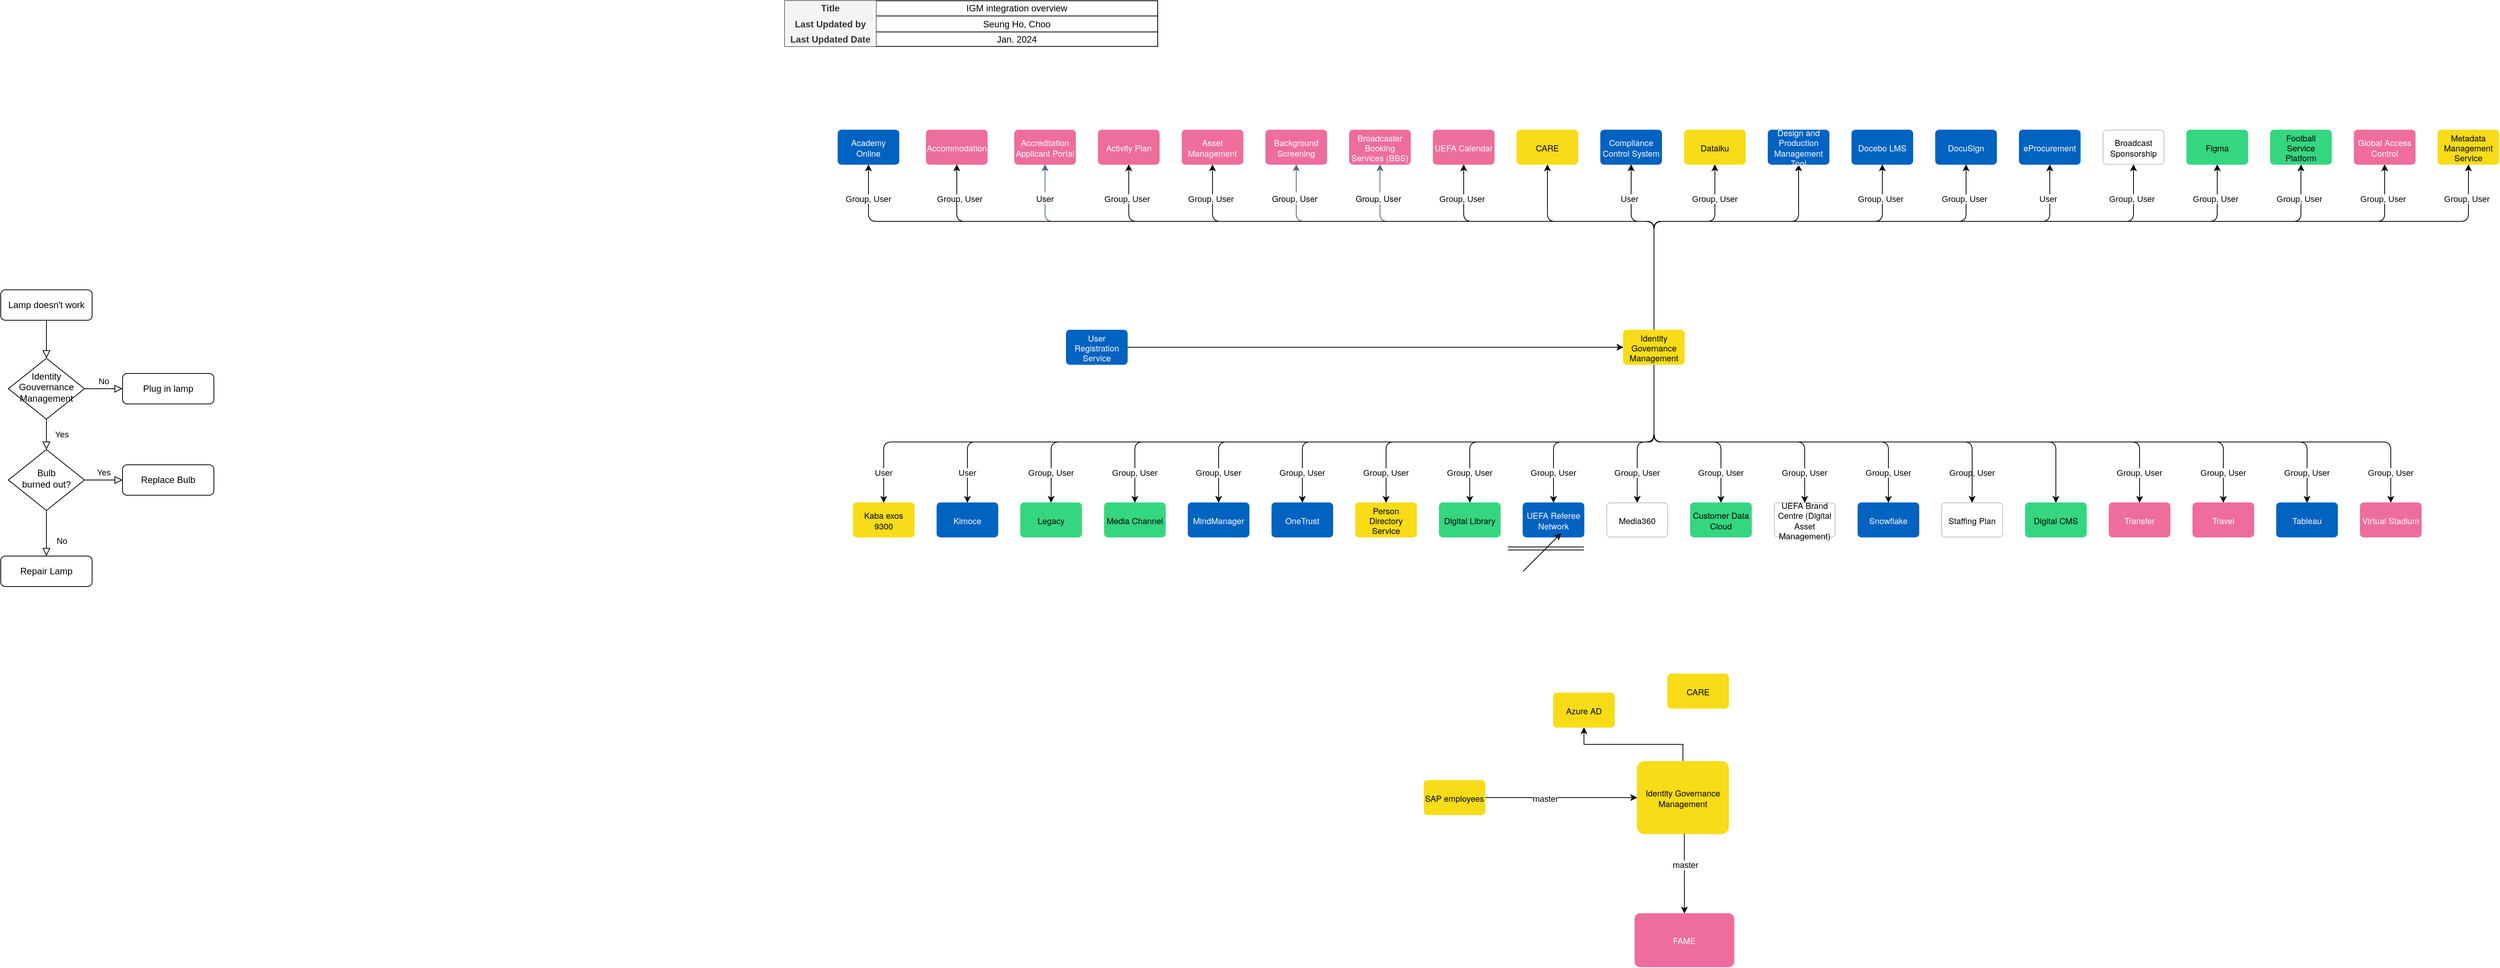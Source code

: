 <mxfile version="23.1.2" type="github">
  <diagram id="C5RBs43oDa-KdzZeNtuy" name="Page-1">
    <mxGraphModel dx="1027" dy="2105" grid="1" gridSize="10" guides="1" tooltips="1" connect="1" arrows="1" fold="1" page="1" pageScale="1" pageWidth="827" pageHeight="1169" math="0" shadow="0">
      <root>
        <mxCell id="WIyWlLk6GJQsqaUBKTNV-0" />
        <mxCell id="WIyWlLk6GJQsqaUBKTNV-1" parent="WIyWlLk6GJQsqaUBKTNV-0" />
        <mxCell id="WIyWlLk6GJQsqaUBKTNV-2" value="" style="rounded=0;html=1;jettySize=auto;orthogonalLoop=1;fontSize=11;endArrow=block;endFill=0;endSize=8;strokeWidth=1;shadow=0;labelBackgroundColor=none;edgeStyle=orthogonalEdgeStyle;" parent="WIyWlLk6GJQsqaUBKTNV-1" source="WIyWlLk6GJQsqaUBKTNV-3" target="WIyWlLk6GJQsqaUBKTNV-6" edge="1">
          <mxGeometry relative="1" as="geometry" />
        </mxCell>
        <mxCell id="WIyWlLk6GJQsqaUBKTNV-3" value="Lamp doesn&#39;t work" style="rounded=1;whiteSpace=wrap;html=1;fontSize=12;glass=0;strokeWidth=1;shadow=0;" parent="WIyWlLk6GJQsqaUBKTNV-1" vertex="1">
          <mxGeometry x="160" y="80" width="120" height="40" as="geometry" />
        </mxCell>
        <mxCell id="WIyWlLk6GJQsqaUBKTNV-4" value="Yes" style="rounded=0;html=1;jettySize=auto;orthogonalLoop=1;fontSize=11;endArrow=block;endFill=0;endSize=8;strokeWidth=1;shadow=0;labelBackgroundColor=none;edgeStyle=orthogonalEdgeStyle;" parent="WIyWlLk6GJQsqaUBKTNV-1" source="WIyWlLk6GJQsqaUBKTNV-6" target="WIyWlLk6GJQsqaUBKTNV-10" edge="1">
          <mxGeometry y="20" relative="1" as="geometry">
            <mxPoint as="offset" />
          </mxGeometry>
        </mxCell>
        <mxCell id="WIyWlLk6GJQsqaUBKTNV-5" value="No" style="edgeStyle=orthogonalEdgeStyle;rounded=0;html=1;jettySize=auto;orthogonalLoop=1;fontSize=11;endArrow=block;endFill=0;endSize=8;strokeWidth=1;shadow=0;labelBackgroundColor=none;" parent="WIyWlLk6GJQsqaUBKTNV-1" source="WIyWlLk6GJQsqaUBKTNV-6" target="WIyWlLk6GJQsqaUBKTNV-7" edge="1">
          <mxGeometry y="10" relative="1" as="geometry">
            <mxPoint as="offset" />
          </mxGeometry>
        </mxCell>
        <mxCell id="WIyWlLk6GJQsqaUBKTNV-6" value="Identity Gouvernance Management" style="rhombus;whiteSpace=wrap;html=1;shadow=0;fontFamily=Helvetica;fontSize=12;align=center;strokeWidth=1;spacing=6;spacingTop=-4;" parent="WIyWlLk6GJQsqaUBKTNV-1" vertex="1">
          <mxGeometry x="170" y="170" width="100" height="80" as="geometry" />
        </mxCell>
        <mxCell id="WIyWlLk6GJQsqaUBKTNV-7" value="Plug in lamp" style="rounded=1;whiteSpace=wrap;html=1;fontSize=12;glass=0;strokeWidth=1;shadow=0;" parent="WIyWlLk6GJQsqaUBKTNV-1" vertex="1">
          <mxGeometry x="320" y="190" width="120" height="40" as="geometry" />
        </mxCell>
        <mxCell id="WIyWlLk6GJQsqaUBKTNV-8" value="No" style="rounded=0;html=1;jettySize=auto;orthogonalLoop=1;fontSize=11;endArrow=block;endFill=0;endSize=8;strokeWidth=1;shadow=0;labelBackgroundColor=none;edgeStyle=orthogonalEdgeStyle;" parent="WIyWlLk6GJQsqaUBKTNV-1" source="WIyWlLk6GJQsqaUBKTNV-10" target="WIyWlLk6GJQsqaUBKTNV-11" edge="1">
          <mxGeometry x="0.333" y="20" relative="1" as="geometry">
            <mxPoint as="offset" />
          </mxGeometry>
        </mxCell>
        <mxCell id="WIyWlLk6GJQsqaUBKTNV-9" value="Yes" style="edgeStyle=orthogonalEdgeStyle;rounded=0;html=1;jettySize=auto;orthogonalLoop=1;fontSize=11;endArrow=block;endFill=0;endSize=8;strokeWidth=1;shadow=0;labelBackgroundColor=none;" parent="WIyWlLk6GJQsqaUBKTNV-1" source="WIyWlLk6GJQsqaUBKTNV-10" target="WIyWlLk6GJQsqaUBKTNV-12" edge="1">
          <mxGeometry y="10" relative="1" as="geometry">
            <mxPoint as="offset" />
          </mxGeometry>
        </mxCell>
        <mxCell id="WIyWlLk6GJQsqaUBKTNV-10" value="Bulb&lt;br&gt;burned out?" style="rhombus;whiteSpace=wrap;html=1;shadow=0;fontFamily=Helvetica;fontSize=12;align=center;strokeWidth=1;spacing=6;spacingTop=-4;" parent="WIyWlLk6GJQsqaUBKTNV-1" vertex="1">
          <mxGeometry x="170" y="290" width="100" height="80" as="geometry" />
        </mxCell>
        <mxCell id="WIyWlLk6GJQsqaUBKTNV-11" value="Repair Lamp" style="rounded=1;whiteSpace=wrap;html=1;fontSize=12;glass=0;strokeWidth=1;shadow=0;" parent="WIyWlLk6GJQsqaUBKTNV-1" vertex="1">
          <mxGeometry x="160" y="430" width="120" height="40" as="geometry" />
        </mxCell>
        <mxCell id="WIyWlLk6GJQsqaUBKTNV-12" value="Replace Bulb" style="rounded=1;whiteSpace=wrap;html=1;fontSize=12;glass=0;strokeWidth=1;shadow=0;" parent="WIyWlLk6GJQsqaUBKTNV-1" vertex="1">
          <mxGeometry x="320" y="310" width="120" height="40" as="geometry" />
        </mxCell>
        <object lxType="collapsedRelation" sourceFactSheetId="a150b30c-0791-4697-baf8-0e4c35828d77" targetFactSheetId="f8505ab4-2706-4c58-884c-683e9ea03938" label="" id="pcWrC_nRyzjh7GWseDeY-0">
          <lx-collapsed-data>
            <object lxType="relation" lxName="relProviderApplicationToInterface" lxId="9ad22a3b-2b49-47aa-bac1-467ae83dc149" />
            <object lxType="factSheet" lxId="622c0865-ebb9-4e3c-8d84-d0aeb681301f" />
            <object lxType="relation" lxName="relInterfaceToConsumerApplication" lxId="406bd4ab-60c9-4b84-af8a-10b03feecd43" />
          </lx-collapsed-data>
          <mxCell style="leanix_collapsed_relation;startArrow=classic;endArrow=none;edgeStyle=orthogonalEdgeStyle;orthogonal=1;" edge="1" parent="WIyWlLk6GJQsqaUBKTNV-1" source="pcWrC_nRyzjh7GWseDeY-40" target="pcWrC_nRyzjh7GWseDeY-80">
            <mxGeometry relative="1" as="geometry">
              <Array as="points">
                <mxPoint x="1830" y="156" />
                <mxPoint x="1830" y="156" />
              </Array>
            </mxGeometry>
          </mxCell>
        </object>
        <object lxType="collapsedRelation" sourceFactSheetId="c6fc9cf3-9634-44ff-9c24-b967e0b2bbd4" targetFactSheetId="a150b30c-0791-4697-baf8-0e4c35828d77" label="Group, User" id="pcWrC_nRyzjh7GWseDeY-1">
          <lx-collapsed-data>
            <object lxType="relation" lxName="relConsumerApplicationToInterface" lxId="b0ebb1cf-f905-4a6b-a469-6065473e472d" />
            <object lxType="factSheet" lxId="62c2d314-ccce-467d-8743-fd0156c33fce" />
            <object lxType="relation" lxName="relInterfaceToProviderApplication" lxId="2242b1cb-29cc-4906-9298-8039f836a9fe" />
          </lx-collapsed-data>
          <mxCell style="leanix_collapsed_relation;startArrow=classic;endArrow=none;edgeStyle=orthogonalEdgeStyle;orthogonal=1;" edge="1" parent="WIyWlLk6GJQsqaUBKTNV-1" source="pcWrC_nRyzjh7GWseDeY-79" target="pcWrC_nRyzjh7GWseDeY-40">
            <mxGeometry x="-0.93" relative="1" as="geometry">
              <Array as="points">
                <mxPoint x="3300" y="280" />
                <mxPoint x="2332" y="280" />
              </Array>
              <mxPoint as="offset" />
            </mxGeometry>
          </mxCell>
        </object>
        <object lxType="collapsedRelation" sourceFactSheetId="81e82283-552a-4d8f-a5e4-d4f9e5ef8d28" targetFactSheetId="a150b30c-0791-4697-baf8-0e4c35828d77" label="Group, User" id="pcWrC_nRyzjh7GWseDeY-2">
          <lx-collapsed-data>
            <object lxType="relation" lxName="relConsumerApplicationToInterface" lxId="387d9575-520a-4f38-9bbf-a8ed6260771a" />
            <object lxType="factSheet" lxId="3c1919da-064c-46d3-bf30-113d81d373cd" />
            <object lxType="relation" lxName="relInterfaceToProviderApplication" lxId="dc7613e1-fe84-4a6f-8d93-e49c51910277" />
          </lx-collapsed-data>
          <mxCell style="leanix_collapsed_relation;startArrow=classic;endArrow=none;edgeStyle=orthogonalEdgeStyle;orthogonal=1;" edge="1" parent="WIyWlLk6GJQsqaUBKTNV-1" source="pcWrC_nRyzjh7GWseDeY-78" target="pcWrC_nRyzjh7GWseDeY-40">
            <mxGeometry x="-0.923" relative="1" as="geometry">
              <Array as="points">
                <mxPoint x="3190" y="280" />
                <mxPoint x="2332" y="280" />
              </Array>
              <mxPoint as="offset" />
            </mxGeometry>
          </mxCell>
        </object>
        <object lxType="collapsedRelation" sourceFactSheetId="f88ba9fb-6682-423a-80e4-6531f1c1e0b2" targetFactSheetId="a150b30c-0791-4697-baf8-0e4c35828d77" label="Group, User" id="pcWrC_nRyzjh7GWseDeY-3">
          <lx-collapsed-data>
            <object lxType="relation" lxName="relConsumerApplicationToInterface" lxId="c4abacbc-247c-4d1c-874b-72fad7296844" />
            <object lxType="factSheet" lxId="46d3a255-20b7-4f41-83b9-773ea5de53fa" />
            <object lxType="relation" lxName="relInterfaceToProviderApplication" lxId="9e47ca95-cdc3-440c-b4d3-e4666193cce2" />
          </lx-collapsed-data>
          <mxCell style="leanix_collapsed_relation;startArrow=classic;endArrow=none;edgeStyle=orthogonalEdgeStyle;orthogonal=1;" edge="1" parent="WIyWlLk6GJQsqaUBKTNV-1" source="pcWrC_nRyzjh7GWseDeY-77" target="pcWrC_nRyzjh7GWseDeY-40">
            <mxGeometry x="-0.914" relative="1" as="geometry">
              <Array as="points">
                <mxPoint x="3080" y="280" />
                <mxPoint x="2332" y="280" />
              </Array>
              <mxPoint as="offset" />
            </mxGeometry>
          </mxCell>
        </object>
        <object lxType="collapsedRelation" sourceFactSheetId="18fecc01-66cc-4dc6-9565-8763afe11758" targetFactSheetId="a150b30c-0791-4697-baf8-0e4c35828d77" label="Group, User" id="pcWrC_nRyzjh7GWseDeY-4">
          <lx-collapsed-data>
            <object lxType="relation" lxName="relConsumerApplicationToInterface" lxId="dfb594ce-db12-44b8-bc67-ad1fa02d5e50" />
            <object lxType="factSheet" lxId="f1d73632-fbd0-43d8-87df-63a1e4b8ecef" />
            <object lxType="relation" lxName="relInterfaceToProviderApplication" lxId="08befe11-9047-422d-871f-0f7603e4d3bd" />
          </lx-collapsed-data>
          <mxCell style="leanix_collapsed_relation;startArrow=classic;endArrow=none;edgeStyle=orthogonalEdgeStyle;orthogonal=1;" edge="1" parent="WIyWlLk6GJQsqaUBKTNV-1" source="pcWrC_nRyzjh7GWseDeY-76" target="pcWrC_nRyzjh7GWseDeY-40">
            <mxGeometry x="-0.902" relative="1" as="geometry">
              <Array as="points">
                <mxPoint x="2970" y="280" />
                <mxPoint x="2332" y="280" />
              </Array>
              <mxPoint as="offset" />
            </mxGeometry>
          </mxCell>
        </object>
        <object lxType="collapsedRelation" sourceFactSheetId="4a4b7020-d961-492d-9839-1a99084b4a9f" targetFactSheetId="a150b30c-0791-4697-baf8-0e4c35828d77" label="Group, User" id="pcWrC_nRyzjh7GWseDeY-5">
          <lx-collapsed-data>
            <object lxType="relation" lxName="relConsumerApplicationToInterface" lxId="f1bf20eb-f2b0-4c3e-87e5-1622b81baebb" />
            <object lxType="factSheet" lxId="d01e2877-818e-476f-b237-927efc493c0a" />
            <object lxType="relation" lxName="relInterfaceToProviderApplication" lxId="ff7b1902-94a3-4621-b3a4-dc3d6a17b70a" />
          </lx-collapsed-data>
          <mxCell style="leanix_collapsed_relation;startArrow=classic;endArrow=none;edgeStyle=orthogonalEdgeStyle;orthogonal=1;" edge="1" parent="WIyWlLk6GJQsqaUBKTNV-1" source="pcWrC_nRyzjh7GWseDeY-75" target="pcWrC_nRyzjh7GWseDeY-40">
            <mxGeometry x="-0.465" y="40" relative="1" as="geometry">
              <Array as="points">
                <mxPoint x="2860" y="280" />
                <mxPoint x="2332" y="280" />
              </Array>
              <mxPoint as="offset" />
            </mxGeometry>
          </mxCell>
        </object>
        <object lxType="collapsedRelation" sourceFactSheetId="f899b940-634a-454e-8405-853d3526ea0c" targetFactSheetId="a150b30c-0791-4697-baf8-0e4c35828d77" label="" id="pcWrC_nRyzjh7GWseDeY-6">
          <lx-collapsed-data>
            <object lxType="relation" lxName="relConsumerApplicationToInterface" lxId="2f1cd6a7-df43-42d5-99de-bcaa1ad1a6a7" />
            <object lxType="factSheet" lxId="4257609f-5dfc-4bfb-8213-5446c7f95a8a" />
            <object lxType="relation" lxName="relInterfaceToProviderApplication" lxId="ca0f8463-3248-4d3f-a1d1-65046e199d52" />
          </lx-collapsed-data>
          <mxCell style="leanix_collapsed_relation;startArrow=classic;endArrow=none;edgeStyle=orthogonalEdgeStyle;orthogonal=1;" edge="1" parent="WIyWlLk6GJQsqaUBKTNV-1" source="pcWrC_nRyzjh7GWseDeY-74" target="pcWrC_nRyzjh7GWseDeY-40">
            <mxGeometry relative="1" as="geometry">
              <Array as="points">
                <mxPoint x="2750" y="280" />
                <mxPoint x="2332" y="280" />
              </Array>
            </mxGeometry>
          </mxCell>
        </object>
        <object lxType="collapsedRelation" sourceFactSheetId="757af4a3-3fab-47ff-82f6-527863b79120" targetFactSheetId="a150b30c-0791-4697-baf8-0e4c35828d77" label="Group, User" id="pcWrC_nRyzjh7GWseDeY-7">
          <lx-collapsed-data>
            <object lxType="relation" lxName="relConsumerApplicationToInterface" lxId="a937dea8-0484-464a-93c3-dd507beb5656" />
            <object lxType="factSheet" lxId="f0381597-4265-47ec-b59b-746d1def3552" />
            <object lxType="relation" lxName="relInterfaceToProviderApplication" lxId="e96f32f0-cbfb-4e00-a249-61d494a25961" />
          </lx-collapsed-data>
          <mxCell style="leanix_collapsed_relation;startArrow=classic;endArrow=none;edgeStyle=orthogonalEdgeStyle;orthogonal=1;" edge="1" parent="WIyWlLk6GJQsqaUBKTNV-1" source="pcWrC_nRyzjh7GWseDeY-73" target="pcWrC_nRyzjh7GWseDeY-40">
            <mxGeometry x="-0.837" relative="1" as="geometry">
              <Array as="points">
                <mxPoint x="2640" y="280" />
                <mxPoint x="2332" y="280" />
              </Array>
              <mxPoint as="offset" />
            </mxGeometry>
          </mxCell>
        </object>
        <object lxType="collapsedRelation" sourceFactSheetId="fc526e55-d500-446a-86e8-cd8d40ad406c" targetFactSheetId="a150b30c-0791-4697-baf8-0e4c35828d77" label="Group, User" id="pcWrC_nRyzjh7GWseDeY-8">
          <lx-collapsed-data>
            <object lxType="relation" lxName="relConsumerApplicationToInterface" lxId="f8a0d8a3-7752-4b93-bbe7-dc3772e39304" />
            <object lxType="factSheet" lxId="9a1a70ce-3c20-48ef-9293-f415434d20f8" />
            <object lxType="relation" lxName="relInterfaceToProviderApplication" lxId="d04ed8b7-bd80-4e02-94ae-5b1bda5300e0" />
          </lx-collapsed-data>
          <mxCell style="leanix_collapsed_relation;startArrow=classic;endArrow=none;edgeStyle=orthogonalEdgeStyle;orthogonal=1;" edge="1" parent="WIyWlLk6GJQsqaUBKTNV-1" source="pcWrC_nRyzjh7GWseDeY-72" target="pcWrC_nRyzjh7GWseDeY-40">
            <mxGeometry x="-0.789" relative="1" as="geometry">
              <Array as="points">
                <mxPoint x="2530" y="280" />
                <mxPoint x="2332" y="280" />
              </Array>
              <mxPoint as="offset" />
            </mxGeometry>
          </mxCell>
        </object>
        <object lxType="collapsedRelation" sourceFactSheetId="55ce27de-61b0-4325-a4fa-102ce9786273" targetFactSheetId="a150b30c-0791-4697-baf8-0e4c35828d77" label="Group, User" id="pcWrC_nRyzjh7GWseDeY-9">
          <lx-collapsed-data>
            <object lxType="relation" lxName="relConsumerApplicationToInterface" lxId="bbecd5d4-7d8f-46a5-bb7e-a623a535d9d4" />
            <object lxType="factSheet" lxId="45566f83-98d9-4fa6-b883-5af59c5e0694" />
            <object lxType="relation" lxName="relInterfaceToProviderApplication" lxId="cac2e00d-377b-457b-80c2-ac0041b92e5f" />
          </lx-collapsed-data>
          <mxCell style="leanix_collapsed_relation;startArrow=classic;endArrow=none;edgeStyle=orthogonalEdgeStyle;orthogonal=1;" edge="1" parent="WIyWlLk6GJQsqaUBKTNV-1" source="pcWrC_nRyzjh7GWseDeY-71" target="pcWrC_nRyzjh7GWseDeY-40">
            <mxGeometry x="-0.704" relative="1" as="geometry">
              <Array as="points">
                <mxPoint x="2420" y="280" />
                <mxPoint x="2332" y="280" />
              </Array>
              <mxPoint as="offset" />
            </mxGeometry>
          </mxCell>
        </object>
        <object lxType="collapsedRelation" sourceFactSheetId="40bd13b1-1c56-4593-80d1-c0f117202b42" targetFactSheetId="a150b30c-0791-4697-baf8-0e4c35828d77" label="Group, User" id="pcWrC_nRyzjh7GWseDeY-10">
          <lx-collapsed-data>
            <object lxType="relation" lxName="relConsumerApplicationToInterface" lxId="7fc8534e-0d3b-4a42-96ae-9cb8d38e21ca" />
            <object lxType="factSheet" lxId="5550d64b-fa41-4681-a5d4-d79234a5248f" />
            <object lxType="relation" lxName="relInterfaceToProviderApplication" lxId="350c69a7-6e1f-4dcb-ab6b-044e66eebcb7" />
          </lx-collapsed-data>
          <mxCell style="leanix_collapsed_relation;startArrow=classic;endArrow=none;edgeStyle=orthogonalEdgeStyle;orthogonal=1;" edge="1" parent="WIyWlLk6GJQsqaUBKTNV-1" source="pcWrC_nRyzjh7GWseDeY-70" target="pcWrC_nRyzjh7GWseDeY-40">
            <mxGeometry x="-0.608" relative="1" as="geometry">
              <Array as="points">
                <mxPoint x="2310" y="280" />
                <mxPoint x="2332" y="280" />
              </Array>
              <mxPoint as="offset" />
            </mxGeometry>
          </mxCell>
        </object>
        <object lxType="collapsedRelation" sourceFactSheetId="b55c4eb8-bb74-4a93-820f-aee04bbbd1a9" targetFactSheetId="a150b30c-0791-4697-baf8-0e4c35828d77" label="Group, User" id="pcWrC_nRyzjh7GWseDeY-11">
          <lx-collapsed-data>
            <object lxType="relation" lxName="relConsumerApplicationToInterface" lxId="6eaa3711-a5ac-4639-ae5d-7506d461926a" />
            <object lxType="factSheet" lxId="9e15b6a2-798d-4aa1-b61b-b0ae465a6150" />
            <object lxType="relation" lxName="relInterfaceToProviderApplication" lxId="e0cfc876-e24f-45e8-bf55-eb2846ccc508" />
          </lx-collapsed-data>
          <mxCell style="leanix_collapsed_relation;startArrow=classic;endArrow=none;edgeStyle=orthogonalEdgeStyle;orthogonal=1;" edge="1" parent="WIyWlLk6GJQsqaUBKTNV-1" source="pcWrC_nRyzjh7GWseDeY-69" target="pcWrC_nRyzjh7GWseDeY-40">
            <mxGeometry x="-0.745" relative="1" as="geometry">
              <Array as="points">
                <mxPoint x="2200" y="280" />
                <mxPoint x="2332" y="280" />
              </Array>
              <mxPoint as="offset" />
            </mxGeometry>
          </mxCell>
        </object>
        <object lxType="collapsedRelation" sourceFactSheetId="e5de2095-0dbc-463e-a95c-c8778f3697f5" targetFactSheetId="a150b30c-0791-4697-baf8-0e4c35828d77" label="Group, User" id="pcWrC_nRyzjh7GWseDeY-12">
          <lx-collapsed-data>
            <object lxType="relation" lxName="relConsumerApplicationToInterface" lxId="2fe51b45-9f7f-4b3c-a2a2-26a69f915720" />
            <object lxType="factSheet" lxId="b8a232f5-2f32-44e0-ac5a-2200a07d9b31" />
            <object lxType="relation" lxName="relInterfaceToProviderApplication" lxId="b5a4c959-7b3b-42fb-b836-b3561a8593de" />
          </lx-collapsed-data>
          <mxCell style="leanix_collapsed_relation;startArrow=classic;endArrow=none;edgeStyle=orthogonalEdgeStyle;orthogonal=1;" edge="1" parent="WIyWlLk6GJQsqaUBKTNV-1" source="pcWrC_nRyzjh7GWseDeY-68" target="pcWrC_nRyzjh7GWseDeY-40">
            <mxGeometry x="-0.811" relative="1" as="geometry">
              <Array as="points">
                <mxPoint x="2090" y="280" />
                <mxPoint x="2332" y="280" />
              </Array>
              <mxPoint as="offset" />
            </mxGeometry>
          </mxCell>
        </object>
        <object lxType="collapsedRelation" sourceFactSheetId="94fbacbe-bd99-4a20-9b91-654a2b8a6db6" targetFactSheetId="a150b30c-0791-4697-baf8-0e4c35828d77" label="Group, User" id="pcWrC_nRyzjh7GWseDeY-13">
          <lx-collapsed-data>
            <object lxType="relation" lxName="relConsumerApplicationToInterface" lxId="c2230b03-947c-4e83-89a1-aaf8eddfa027" />
            <object lxType="factSheet" lxId="52def540-f40c-4d87-bdc6-748ced856e74" />
            <object lxType="relation" lxName="relInterfaceToProviderApplication" lxId="210b4aa6-abdf-4545-a1d2-6a867de16e29" />
          </lx-collapsed-data>
          <mxCell style="leanix_collapsed_relation;startArrow=classic;endArrow=none;edgeStyle=orthogonalEdgeStyle;orthogonal=1;" edge="1" parent="WIyWlLk6GJQsqaUBKTNV-1" source="pcWrC_nRyzjh7GWseDeY-67" target="pcWrC_nRyzjh7GWseDeY-40">
            <mxGeometry x="-0.85" relative="1" as="geometry">
              <Array as="points">
                <mxPoint x="1980" y="280" />
                <mxPoint x="2332" y="280" />
              </Array>
              <mxPoint as="offset" />
            </mxGeometry>
          </mxCell>
        </object>
        <object lxType="collapsedRelation" sourceFactSheetId="44ab9b9d-9656-4443-b77b-15d80bf3831c" targetFactSheetId="a150b30c-0791-4697-baf8-0e4c35828d77" label="Group, User" id="pcWrC_nRyzjh7GWseDeY-14">
          <lx-collapsed-data>
            <object lxType="relation" lxName="relConsumerApplicationToInterface" lxId="02751ca8-d797-4be3-819b-a5a23d5f1ce2" />
            <object lxType="factSheet" lxId="4b931303-645c-41eb-8b8b-e759e656acc6" />
            <object lxType="relation" lxName="relInterfaceToProviderApplication" lxId="98be962b-348a-4eb5-9b7f-9450f64cbd87" />
          </lx-collapsed-data>
          <mxCell style="leanix_collapsed_relation;startArrow=classic;endArrow=none;edgeStyle=orthogonalEdgeStyle;orthogonal=1;" edge="1" parent="WIyWlLk6GJQsqaUBKTNV-1" source="pcWrC_nRyzjh7GWseDeY-66" target="pcWrC_nRyzjh7GWseDeY-40">
            <mxGeometry x="-0.876" relative="1" as="geometry">
              <Array as="points">
                <mxPoint x="1870" y="280" />
                <mxPoint x="2332" y="280" />
              </Array>
              <mxPoint as="offset" />
            </mxGeometry>
          </mxCell>
        </object>
        <object lxType="collapsedRelation" sourceFactSheetId="16396f44-6789-4bec-9fce-2e64d1ec904a" targetFactSheetId="a150b30c-0791-4697-baf8-0e4c35828d77" label="Group, User" id="pcWrC_nRyzjh7GWseDeY-15">
          <lx-collapsed-data>
            <object lxType="relation" lxName="relConsumerApplicationToInterface" lxId="79e0135b-3a2e-4779-aac5-b6ddde92c528" />
            <object lxType="factSheet" lxId="d3d3d01c-298a-40b7-8279-c445514bab96" />
            <object lxType="relation" lxName="relInterfaceToProviderApplication" lxId="70e54e88-3eb7-4676-b790-b6c93d85a8fb" />
          </lx-collapsed-data>
          <mxCell style="leanix_collapsed_relation;startArrow=classic;endArrow=none;edgeStyle=orthogonalEdgeStyle;orthogonal=1;" edge="1" parent="WIyWlLk6GJQsqaUBKTNV-1" source="pcWrC_nRyzjh7GWseDeY-65" target="pcWrC_nRyzjh7GWseDeY-40">
            <mxGeometry x="-0.894" relative="1" as="geometry">
              <Array as="points">
                <mxPoint x="1760" y="280" />
                <mxPoint x="2332" y="280" />
              </Array>
              <mxPoint as="offset" />
            </mxGeometry>
          </mxCell>
        </object>
        <object lxType="collapsedRelation" sourceFactSheetId="3bd92546-2c88-4394-abe5-e115c05e1380" targetFactSheetId="a150b30c-0791-4697-baf8-0e4c35828d77" label="Group, User" id="pcWrC_nRyzjh7GWseDeY-16">
          <lx-collapsed-data>
            <object lxType="relation" lxName="relConsumerApplicationToInterface" lxId="a4177f07-c332-4617-a47c-59f02517bf4d" />
            <object lxType="factSheet" lxId="60aadccb-f2d3-49a2-a4f7-b12ad5b3c70d" />
            <object lxType="relation" lxName="relInterfaceToProviderApplication" lxId="38274836-b8c4-4612-a93a-a50181c87be0" />
          </lx-collapsed-data>
          <mxCell style="leanix_collapsed_relation;startArrow=classic;endArrow=none;edgeStyle=orthogonalEdgeStyle;orthogonal=1;" edge="1" parent="WIyWlLk6GJQsqaUBKTNV-1" source="pcWrC_nRyzjh7GWseDeY-64" target="pcWrC_nRyzjh7GWseDeY-40">
            <mxGeometry x="-0.907" relative="1" as="geometry">
              <Array as="points">
                <mxPoint x="1650" y="280" />
                <mxPoint x="2332" y="280" />
              </Array>
              <mxPoint as="offset" />
            </mxGeometry>
          </mxCell>
        </object>
        <object lxType="collapsedRelation" sourceFactSheetId="4948219f-401c-4b0e-a8b0-7af1509d8390" targetFactSheetId="a150b30c-0791-4697-baf8-0e4c35828d77" label="Group, User" id="pcWrC_nRyzjh7GWseDeY-17">
          <lx-collapsed-data>
            <object lxType="relation" lxName="relConsumerApplicationToInterface" lxId="8594dfcd-df3d-4d03-848c-a3c6a75e108e" />
            <object lxType="factSheet" lxId="c64dbea2-d57f-4628-a54d-e96376a64c88" />
            <object lxType="relation" lxName="relInterfaceToProviderApplication" lxId="c9d5c60b-be05-41a9-b7ce-5f4d80e71d1c" />
          </lx-collapsed-data>
          <mxCell style="leanix_collapsed_relation;startArrow=classic;endArrow=none;edgeStyle=orthogonalEdgeStyle;orthogonal=1;" edge="1" parent="WIyWlLk6GJQsqaUBKTNV-1" source="pcWrC_nRyzjh7GWseDeY-63" target="pcWrC_nRyzjh7GWseDeY-40">
            <mxGeometry x="-0.918" relative="1" as="geometry">
              <Array as="points">
                <mxPoint x="1540" y="280" />
                <mxPoint x="2332" y="280" />
              </Array>
              <mxPoint as="offset" />
            </mxGeometry>
          </mxCell>
        </object>
        <object lxType="collapsedRelation" sourceFactSheetId="4f3f6a8b-6115-4b44-a12a-5a1f5b2b0070" targetFactSheetId="a150b30c-0791-4697-baf8-0e4c35828d77" label="User" id="pcWrC_nRyzjh7GWseDeY-18">
          <lx-collapsed-data>
            <object lxType="relation" lxName="relConsumerApplicationToInterface" lxId="ccb0b913-3e1e-4b12-b3d9-6d254ef82322" />
            <object lxType="factSheet" lxId="557b142b-0253-4aec-93cf-54e3c93c22d7" />
            <object lxType="relation" lxName="relInterfaceToProviderApplication" lxId="93b052ac-3d34-4ad3-b5c9-5828c9e5a9c0" />
          </lx-collapsed-data>
          <mxCell style="leanix_collapsed_relation;startArrow=classic;endArrow=none;edgeStyle=orthogonalEdgeStyle;orthogonal=1;" edge="1" parent="WIyWlLk6GJQsqaUBKTNV-1" source="pcWrC_nRyzjh7GWseDeY-62" target="pcWrC_nRyzjh7GWseDeY-40">
            <mxGeometry x="-0.926" relative="1" as="geometry">
              <Array as="points">
                <mxPoint x="1430" y="280" />
                <mxPoint x="2332" y="280" />
              </Array>
              <mxPoint as="offset" />
            </mxGeometry>
          </mxCell>
        </object>
        <object lxType="collapsedRelation" sourceFactSheetId="8649f864-5c4f-45f6-a512-7b785de8901a" targetFactSheetId="a150b30c-0791-4697-baf8-0e4c35828d77" label="User" id="pcWrC_nRyzjh7GWseDeY-19">
          <lx-collapsed-data>
            <object lxType="relation" lxName="relConsumerApplicationToInterface" lxId="7639ed48-b572-4cd1-ab75-994de51d415f" />
            <object lxType="factSheet" lxId="8cf6bd80-f8ad-4e63-b3b2-d8aaedfe2407" />
            <object lxType="relation" lxName="relInterfaceToProviderApplication" lxId="2a39cab0-07b6-45d8-ba02-f2dd1675bfa0" />
          </lx-collapsed-data>
          <mxCell style="leanix_collapsed_relation;startArrow=classic;endArrow=none;edgeStyle=orthogonalEdgeStyle;orthogonal=1;" edge="1" parent="WIyWlLk6GJQsqaUBKTNV-1" source="pcWrC_nRyzjh7GWseDeY-61" target="pcWrC_nRyzjh7GWseDeY-40">
            <mxGeometry x="-0.933" relative="1" as="geometry">
              <Array as="points">
                <mxPoint x="1320" y="280" />
                <mxPoint x="2332" y="280" />
              </Array>
              <mxPoint as="offset" />
            </mxGeometry>
          </mxCell>
        </object>
        <object lxType="collapsedRelation" sourceFactSheetId="1781d07c-e0da-4079-8e6a-0840a7d7b8d4" targetFactSheetId="a150b30c-0791-4697-baf8-0e4c35828d77" label="Group, User" id="pcWrC_nRyzjh7GWseDeY-20">
          <lx-collapsed-data>
            <object lxType="relation" lxName="relConsumerApplicationToInterface" lxId="341b8140-3a22-4a34-a100-67342e721462" />
            <object lxType="factSheet" lxId="7c7dd01d-fc48-45fe-b325-620c32458ef1" />
            <object lxType="relation" lxName="relInterfaceToProviderApplication" lxId="835dc5cf-4445-49ba-9b28-8cf6b480873f" />
          </lx-collapsed-data>
          <mxCell style="leanix_collapsed_relation;startArrow=classic;endArrow=none;edgeStyle=orthogonalEdgeStyle;orthogonal=1;" edge="1" parent="WIyWlLk6GJQsqaUBKTNV-1" source="pcWrC_nRyzjh7GWseDeY-60" target="pcWrC_nRyzjh7GWseDeY-40">
            <mxGeometry x="-0.93" y="-2" relative="1" as="geometry">
              <Array as="points">
                <mxPoint x="3402" y="-10" />
                <mxPoint x="2332" y="-10" />
              </Array>
              <mxPoint as="offset" />
            </mxGeometry>
          </mxCell>
        </object>
        <object lxType="collapsedRelation" sourceFactSheetId="1176b512-59c3-4735-a377-a9718e5af599" targetFactSheetId="a150b30c-0791-4697-baf8-0e4c35828d77" label="Group, User" id="pcWrC_nRyzjh7GWseDeY-21">
          <lx-collapsed-data>
            <object lxType="relation" lxName="relConsumerApplicationToInterface" lxId="297bf33f-38af-46e9-8ba9-fda6c1c76f91" />
            <object lxType="factSheet" lxId="27bc53c9-b287-48a6-8bd9-129760930e98" />
            <object lxType="relation" lxName="relInterfaceToProviderApplication" lxId="5d16b879-1965-4955-b0b3-8e508597235b" />
          </lx-collapsed-data>
          <mxCell style="leanix_collapsed_relation;startArrow=classic;endArrow=none;edgeStyle=orthogonalEdgeStyle;orthogonal=1;" edge="1" parent="WIyWlLk6GJQsqaUBKTNV-1" source="pcWrC_nRyzjh7GWseDeY-59" target="pcWrC_nRyzjh7GWseDeY-40">
            <mxGeometry x="-0.924" y="-2" relative="1" as="geometry">
              <Array as="points">
                <mxPoint x="3292" y="-10" />
                <mxPoint x="2332" y="-10" />
              </Array>
              <mxPoint as="offset" />
            </mxGeometry>
          </mxCell>
        </object>
        <object lxType="collapsedRelation" sourceFactSheetId="bd51d306-939f-4656-b83f-bbbf53d890b2" targetFactSheetId="a150b30c-0791-4697-baf8-0e4c35828d77" label="Group, User" id="pcWrC_nRyzjh7GWseDeY-22">
          <lx-collapsed-data>
            <object lxType="relation" lxName="relConsumerApplicationToInterface" lxId="4b4d1e4d-20b1-41f3-9c02-8097fe9f88ed" />
            <object lxType="factSheet" lxId="7178ae11-d6c7-47ae-82cf-d5a49cfa4ac3" />
            <object lxType="relation" lxName="relInterfaceToProviderApplication" lxId="a4704ac9-b374-445d-b34a-d0b2cce6f54a" />
          </lx-collapsed-data>
          <mxCell style="leanix_collapsed_relation;startArrow=classic;endArrow=none;edgeStyle=orthogonalEdgeStyle;orthogonal=1;" edge="1" parent="WIyWlLk6GJQsqaUBKTNV-1" source="pcWrC_nRyzjh7GWseDeY-58" target="pcWrC_nRyzjh7GWseDeY-40">
            <mxGeometry x="-0.916" y="-2" relative="1" as="geometry">
              <Array as="points">
                <mxPoint x="3182" y="-10" />
                <mxPoint x="2332" y="-10" />
              </Array>
              <mxPoint as="offset" />
            </mxGeometry>
          </mxCell>
        </object>
        <object lxType="collapsedRelation" sourceFactSheetId="2627bcc7-d51d-4c60-be99-ff4c9a42d01a" targetFactSheetId="a150b30c-0791-4697-baf8-0e4c35828d77" label="Group, User" id="pcWrC_nRyzjh7GWseDeY-23">
          <lx-collapsed-data>
            <object lxType="relation" lxName="relConsumerApplicationToInterface" lxId="b1a836bb-bf0c-49af-9cdb-605bcff4d86c" />
            <object lxType="factSheet" lxId="3abb7e5c-3d33-43b2-bd69-abae8e00231c" />
            <object lxType="relation" lxName="relInterfaceToProviderApplication" lxId="7d3b8358-e1d7-4059-86ca-f57122fe86b8" />
          </lx-collapsed-data>
          <mxCell style="leanix_collapsed_relation;startArrow=classic;endArrow=none;edgeStyle=orthogonalEdgeStyle;orthogonal=1;" edge="1" parent="WIyWlLk6GJQsqaUBKTNV-1" source="pcWrC_nRyzjh7GWseDeY-57" target="pcWrC_nRyzjh7GWseDeY-40">
            <mxGeometry x="-0.906" y="-2" relative="1" as="geometry">
              <Array as="points">
                <mxPoint x="3072" y="-10" />
                <mxPoint x="2332" y="-10" />
              </Array>
              <mxPoint as="offset" />
            </mxGeometry>
          </mxCell>
        </object>
        <object lxType="collapsedRelation" sourceFactSheetId="0c14797d-610f-4b7e-b38e-e0f4bee4cfb5" targetFactSheetId="a150b30c-0791-4697-baf8-0e4c35828d77" label="Group, User" id="pcWrC_nRyzjh7GWseDeY-24">
          <lx-collapsed-data>
            <object lxType="relation" lxName="relConsumerApplicationToInterface" lxId="d8eb6b57-061a-4e4b-8c5b-04d197cd33d5" />
            <object lxType="factSheet" lxId="a50a929e-8e77-4eff-b3a8-bdf986343e0b" />
            <object lxType="relation" lxName="relInterfaceToProviderApplication" lxId="818afdf3-054e-4075-abf6-0b2d3758bdf1" />
          </lx-collapsed-data>
          <mxCell style="leanix_collapsed_relation;startArrow=classic;endArrow=none;edgeStyle=orthogonalEdgeStyle;orthogonal=1;" edge="1" parent="WIyWlLk6GJQsqaUBKTNV-1" source="pcWrC_nRyzjh7GWseDeY-56" target="pcWrC_nRyzjh7GWseDeY-40">
            <mxGeometry x="-0.894" y="-2" relative="1" as="geometry">
              <Array as="points">
                <mxPoint x="2962" y="-10" />
                <mxPoint x="2332" y="-10" />
              </Array>
              <mxPoint as="offset" />
            </mxGeometry>
          </mxCell>
        </object>
        <object lxType="collapsedRelation" sourceFactSheetId="7e7d42fd-bc32-43b1-a4ba-9d22db4f3f12" targetFactSheetId="a150b30c-0791-4697-baf8-0e4c35828d77" label="User" id="pcWrC_nRyzjh7GWseDeY-25">
          <lx-collapsed-data>
            <object lxType="relation" lxName="relConsumerApplicationToInterface" lxId="9a042298-607f-48f2-bc45-d047899d3bb8" />
            <object lxType="factSheet" lxId="93a1dbe4-ace4-4f90-8132-4abf57785cdc" />
            <object lxType="relation" lxName="relInterfaceToProviderApplication" lxId="7c10fe1c-82b1-41a6-b876-5d1f7e7b7a53" />
          </lx-collapsed-data>
          <mxCell style="leanix_collapsed_relation;startArrow=classic;endArrow=none;edgeStyle=orthogonalEdgeStyle;orthogonal=1;" edge="1" parent="WIyWlLk6GJQsqaUBKTNV-1" source="pcWrC_nRyzjh7GWseDeY-55" target="pcWrC_nRyzjh7GWseDeY-40">
            <mxGeometry x="-0.878" y="-2" relative="1" as="geometry">
              <Array as="points">
                <mxPoint x="2852" y="-10" />
                <mxPoint x="2332" y="-10" />
              </Array>
              <mxPoint as="offset" />
            </mxGeometry>
          </mxCell>
        </object>
        <object lxType="collapsedRelation" sourceFactSheetId="e8a4fb2d-1136-4631-a295-b526ee77e251" targetFactSheetId="a150b30c-0791-4697-baf8-0e4c35828d77" label="Group, User" id="pcWrC_nRyzjh7GWseDeY-26">
          <lx-collapsed-data>
            <object lxType="relation" lxName="relConsumerApplicationToInterface" lxId="362c5d42-74f6-475c-a073-05a411e2e13c" />
            <object lxType="factSheet" lxId="f43a8678-cf0b-4dd8-9099-92ff2952a852" />
            <object lxType="relation" lxName="relInterfaceToProviderApplication" lxId="aac955cf-27cb-42b3-88b2-d9322ae2a35f" />
          </lx-collapsed-data>
          <mxCell style="leanix_collapsed_relation;startArrow=classic;endArrow=none;edgeStyle=orthogonalEdgeStyle;orthogonal=1;" edge="1" parent="WIyWlLk6GJQsqaUBKTNV-1" source="pcWrC_nRyzjh7GWseDeY-54" target="pcWrC_nRyzjh7GWseDeY-40">
            <mxGeometry x="-0.857" y="-2" relative="1" as="geometry">
              <Array as="points">
                <mxPoint x="2742" y="-10" />
                <mxPoint x="2332" y="-10" />
              </Array>
              <mxPoint as="offset" />
            </mxGeometry>
          </mxCell>
        </object>
        <object lxType="collapsedRelation" sourceFactSheetId="62921306-c119-4783-bf9e-661692f8e9ad" targetFactSheetId="a150b30c-0791-4697-baf8-0e4c35828d77" label="Group, User" id="pcWrC_nRyzjh7GWseDeY-27">
          <lx-collapsed-data>
            <object lxType="relation" lxName="relConsumerApplicationToInterface" lxId="c9cd6e58-6f02-4d1b-b2ab-a849b86e1edc" />
            <object lxType="factSheet" lxId="4d8a2920-a1a3-4a2b-b6f8-f84e17145d5a" />
            <object lxType="relation" lxName="relInterfaceToProviderApplication" lxId="db5ea658-c061-489a-bb22-7f92d2e4bfed" />
          </lx-collapsed-data>
          <mxCell style="leanix_collapsed_relation;startArrow=classic;endArrow=none;edgeStyle=orthogonalEdgeStyle;orthogonal=1;" edge="1" parent="WIyWlLk6GJQsqaUBKTNV-1" source="pcWrC_nRyzjh7GWseDeY-53" target="pcWrC_nRyzjh7GWseDeY-40">
            <mxGeometry x="-0.826" y="-2" relative="1" as="geometry">
              <Array as="points">
                <mxPoint x="2632" y="-10" />
                <mxPoint x="2332" y="-10" />
              </Array>
              <mxPoint as="offset" />
            </mxGeometry>
          </mxCell>
        </object>
        <object lxType="collapsedRelation" sourceFactSheetId="a408437e-d7e2-4b60-92be-3774898efa0a" targetFactSheetId="a150b30c-0791-4697-baf8-0e4c35828d77" label="" id="pcWrC_nRyzjh7GWseDeY-28">
          <lx-collapsed-data>
            <object lxType="relation" lxName="relConsumerApplicationToInterface" lxId="1a171a8a-ff29-4c6e-b33b-5b11ebd476ed" />
            <object lxType="factSheet" lxId="022bd5c5-e214-4e8f-ad1f-3938ee11a9c2" />
            <object lxType="relation" lxName="relInterfaceToProviderApplication" lxId="1687d640-0dd8-4c83-b1f1-456f9522cf1e" />
          </lx-collapsed-data>
          <mxCell style="leanix_collapsed_relation;startArrow=classic;endArrow=none;edgeStyle=orthogonalEdgeStyle;orthogonal=1;" edge="1" parent="WIyWlLk6GJQsqaUBKTNV-1" source="pcWrC_nRyzjh7GWseDeY-52" target="pcWrC_nRyzjh7GWseDeY-40">
            <mxGeometry relative="1" as="geometry">
              <Array as="points">
                <mxPoint x="2522" y="-10" />
                <mxPoint x="2332" y="-10" />
              </Array>
            </mxGeometry>
          </mxCell>
        </object>
        <object lxType="collapsedRelation" sourceFactSheetId="c3ded5f4-ad67-49ee-9abd-1865e4881e1f" targetFactSheetId="a150b30c-0791-4697-baf8-0e4c35828d77" label="Group, User" id="pcWrC_nRyzjh7GWseDeY-29">
          <lx-collapsed-data>
            <object lxType="relation" lxName="relConsumerApplicationToInterface" lxId="6afd8616-ae6a-48e2-a447-1172d4d72d25" />
            <object lxType="factSheet" lxId="9182a070-30db-4afc-af3f-638dca7c583f" />
            <object lxType="relation" lxName="relInterfaceToProviderApplication" lxId="963abe97-4cf6-46f3-b894-824b753629f0" />
          </lx-collapsed-data>
          <mxCell style="leanix_collapsed_relation;startArrow=classic;endArrow=none;edgeStyle=orthogonalEdgeStyle;orthogonal=1;" edge="1" parent="WIyWlLk6GJQsqaUBKTNV-1" source="pcWrC_nRyzjh7GWseDeY-51" target="pcWrC_nRyzjh7GWseDeY-40">
            <mxGeometry x="-0.698" relative="1" as="geometry">
              <Array as="points">
                <mxPoint x="2412" y="-10" />
                <mxPoint x="2332" y="-10" />
              </Array>
              <mxPoint as="offset" />
            </mxGeometry>
          </mxCell>
        </object>
        <object lxType="collapsedRelation" sourceFactSheetId="78fe933b-cfee-4950-861e-6c3ccc502d28" targetFactSheetId="a150b30c-0791-4697-baf8-0e4c35828d77" label="User" id="pcWrC_nRyzjh7GWseDeY-30">
          <lx-collapsed-data>
            <object lxType="relation" lxName="relConsumerApplicationToInterface" lxId="cbabd37b-b731-4354-a854-1fbe3914b484" />
            <object lxType="factSheet" lxId="bb076a23-1416-4b25-9dbf-2ac942f31051" />
            <object lxType="relation" lxName="relInterfaceToProviderApplication" lxId="ab0d0729-044c-41a1-ad0e-aa11e8ae715d" />
          </lx-collapsed-data>
          <mxCell style="leanix_collapsed_relation;startArrow=classic;endArrow=none;edgeStyle=orthogonalEdgeStyle;orthogonal=1;" edge="1" parent="WIyWlLk6GJQsqaUBKTNV-1" source="pcWrC_nRyzjh7GWseDeY-50" target="pcWrC_nRyzjh7GWseDeY-40">
            <mxGeometry x="-0.637" y="-2" relative="1" as="geometry">
              <Array as="points">
                <mxPoint x="2302" y="-10" />
                <mxPoint x="2332" y="-10" />
              </Array>
              <mxPoint as="offset" />
            </mxGeometry>
          </mxCell>
        </object>
        <object lxType="collapsedRelation" sourceFactSheetId="4e930027-1eaf-47a0-bd06-682669f0a0be" targetFactSheetId="a150b30c-0791-4697-baf8-0e4c35828d77" label="" id="pcWrC_nRyzjh7GWseDeY-31">
          <lx-collapsed-data>
            <object lxType="relation" lxName="relConsumerApplicationToInterface" lxId="39724c52-234b-4e97-bea2-575dd507256d" />
            <object lxType="factSheet" lxId="d511421e-e024-4a9d-99a5-cc70aae6ef8c" />
            <object lxType="relation" lxName="relInterfaceToProviderApplication" lxId="65c6fb70-84d1-48a4-b99f-b3a336eb6239" />
          </lx-collapsed-data>
          <mxCell style="leanix_collapsed_relation;startArrow=classic;endArrow=none;edgeStyle=orthogonalEdgeStyle;orthogonal=1;" edge="1" parent="WIyWlLk6GJQsqaUBKTNV-1" source="pcWrC_nRyzjh7GWseDeY-49" target="pcWrC_nRyzjh7GWseDeY-40">
            <mxGeometry relative="1" as="geometry">
              <Array as="points">
                <mxPoint x="2192" y="-10" />
                <mxPoint x="2332" y="-10" />
              </Array>
            </mxGeometry>
          </mxCell>
        </object>
        <object lxType="collapsedRelation" sourceFactSheetId="80cb8b56-aae4-4d4b-918d-a668e334f882" targetFactSheetId="a150b30c-0791-4697-baf8-0e4c35828d77" label="Group, User" id="pcWrC_nRyzjh7GWseDeY-32">
          <lx-collapsed-data>
            <object lxType="relation" lxName="relConsumerApplicationToInterface" lxId="0bf56a38-0b10-425e-8096-ec47599f5e14" />
            <object lxType="factSheet" lxId="168127f4-1d55-409d-929f-b98706c07522" />
            <object lxType="relation" lxName="relInterfaceToProviderApplication" lxId="8ae6bc9b-d43c-4587-a240-5a98497b2bf0" />
          </lx-collapsed-data>
          <mxCell style="leanix_collapsed_relation;startArrow=classic;endArrow=none;edgeStyle=orthogonalEdgeStyle;orthogonal=1;" edge="1" parent="WIyWlLk6GJQsqaUBKTNV-1" source="pcWrC_nRyzjh7GWseDeY-48" target="pcWrC_nRyzjh7GWseDeY-40">
            <mxGeometry x="-0.808" y="-2" relative="1" as="geometry">
              <Array as="points">
                <mxPoint x="2082" y="-10" />
                <mxPoint x="2332" y="-10" />
              </Array>
              <mxPoint as="offset" />
            </mxGeometry>
          </mxCell>
        </object>
        <object lxType="collapsedRelation" sourceFactSheetId="39191531-c8da-4955-9b73-d81b1fd60819" targetFactSheetId="a150b30c-0791-4697-baf8-0e4c35828d77" label="Group, User" id="pcWrC_nRyzjh7GWseDeY-33">
          <lx-collapsed-data>
            <object lxType="relation" lxName="relConsumerApplicationToInterface" lxId="c2d6e184-7cdb-47a1-91b5-51324689aab0" />
            <object lxType="factSheet" lxId="0721b6f8-52bb-4110-acc8-2f8fc853410d" lxLifecyclePhase="active" />
            <object lxType="relation" lxName="relInterfaceToProviderApplication" lxId="e341de4d-d8af-461c-9a59-9d8962153a22" />
          </lx-collapsed-data>
          <mxCell style="leanix_collapsed_relation;startArrow=classic;endArrow=none;edgeStyle=orthogonalEdgeStyle;shape=connector;labelBackgroundColor=default;fontSize=11;fontFamily=Axiforma, Helvetica Neue, Helvetica, Arial, sans-serif;align=center;verticalAlign=middle;rounded=1;strokeColor=#496A8F;fontColor=default;dashed=0;orthogonal=1;" edge="1" parent="WIyWlLk6GJQsqaUBKTNV-1" source="pcWrC_nRyzjh7GWseDeY-47" target="pcWrC_nRyzjh7GWseDeY-40">
            <mxGeometry x="-0.844" y="-2" relative="1" as="geometry">
              <Array as="points">
                <mxPoint x="1972" y="-10" />
                <mxPoint x="2332" y="-10" />
              </Array>
              <mxPoint as="offset" />
            </mxGeometry>
          </mxCell>
        </object>
        <object lxType="collapsedRelation" sourceFactSheetId="562c7a8d-4255-4de3-be85-5ef02c8a9cba" targetFactSheetId="a150b30c-0791-4697-baf8-0e4c35828d77" label="Group, User" id="pcWrC_nRyzjh7GWseDeY-34">
          <lx-collapsed-data>
            <object lxType="relation" lxName="relConsumerApplicationToInterface" lxId="b2e3fe7f-f250-40d0-b34d-a5ed14da13d6" />
            <object lxType="factSheet" lxId="491c584a-07c6-4644-9e38-4e8febf4a7a1" lxLifecyclePhase="active" />
            <object lxType="relation" lxName="relInterfaceToProviderApplication" lxId="7b91f169-9d49-445e-ba76-abd55cd557d7" />
          </lx-collapsed-data>
          <mxCell style="leanix_collapsed_relation;startArrow=classic;endArrow=none;edgeStyle=orthogonalEdgeStyle;shape=connector;labelBackgroundColor=default;fontSize=11;fontFamily=Axiforma, Helvetica Neue, Helvetica, Arial, sans-serif;align=center;verticalAlign=middle;rounded=1;strokeColor=#496A8F;fontColor=default;dashed=0;orthogonal=1;" edge="1" parent="WIyWlLk6GJQsqaUBKTNV-1" source="pcWrC_nRyzjh7GWseDeY-46" target="pcWrC_nRyzjh7GWseDeY-40">
            <mxGeometry x="-0.869" y="-2" relative="1" as="geometry">
              <Array as="points">
                <mxPoint x="1862" y="-10" />
                <mxPoint x="2332" y="-10" />
              </Array>
              <mxPoint as="offset" />
            </mxGeometry>
          </mxCell>
        </object>
        <object lxType="collapsedRelation" sourceFactSheetId="e69e140a-5ce5-4d9d-a4cf-4f15b53d7cbb" targetFactSheetId="a150b30c-0791-4697-baf8-0e4c35828d77" label="Group, User" id="pcWrC_nRyzjh7GWseDeY-35">
          <lx-collapsed-data>
            <object lxType="relation" lxName="relConsumerApplicationToInterface" lxId="d1290076-80bc-4e2c-8a0a-66835694b1d1" />
            <object lxType="factSheet" lxId="4729647f-2891-4f21-9b5b-620b51c767cb" />
            <object lxType="relation" lxName="relInterfaceToProviderApplication" lxId="1ab64ce7-7a4c-454b-87a0-9ada10280fdb" />
          </lx-collapsed-data>
          <mxCell style="leanix_collapsed_relation;startArrow=classic;endArrow=none;edgeStyle=orthogonalEdgeStyle;orthogonal=1;" edge="1" parent="WIyWlLk6GJQsqaUBKTNV-1" source="pcWrC_nRyzjh7GWseDeY-45" target="pcWrC_nRyzjh7GWseDeY-40">
            <mxGeometry x="-0.887" y="-2" relative="1" as="geometry">
              <Array as="points">
                <mxPoint x="1752" y="-10" />
                <mxPoint x="2332" y="-10" />
              </Array>
              <mxPoint as="offset" />
            </mxGeometry>
          </mxCell>
        </object>
        <object lxType="collapsedRelation" sourceFactSheetId="c2974416-8f2b-426d-b62a-706bacb31a5a" targetFactSheetId="a150b30c-0791-4697-baf8-0e4c35828d77" label="Group, User" id="pcWrC_nRyzjh7GWseDeY-36">
          <lx-collapsed-data>
            <object lxType="relation" lxName="relConsumerApplicationToInterface" lxId="67377d1b-05cb-42ce-a0f6-9d68afc72315" />
            <object lxType="factSheet" lxId="1462b0dd-26af-4bf3-b5b0-dbe57dd3f7b0" />
            <object lxType="relation" lxName="relInterfaceToProviderApplication" lxId="50435915-6d8b-4c51-81fb-aa377f76107d" />
          </lx-collapsed-data>
          <mxCell style="leanix_collapsed_relation;startArrow=classic;endArrow=none;edgeStyle=orthogonalEdgeStyle;orthogonal=1;" edge="1" parent="WIyWlLk6GJQsqaUBKTNV-1" source="pcWrC_nRyzjh7GWseDeY-44" target="pcWrC_nRyzjh7GWseDeY-40">
            <mxGeometry x="-0.901" y="-2" relative="1" as="geometry">
              <Array as="points">
                <mxPoint x="1642" y="-10" />
                <mxPoint x="2332" y="-10" />
              </Array>
              <mxPoint as="offset" />
            </mxGeometry>
          </mxCell>
        </object>
        <object lxType="collapsedRelation" sourceFactSheetId="78b8bca4-b58c-450f-b534-777491372fe9" targetFactSheetId="a150b30c-0791-4697-baf8-0e4c35828d77" label="User" id="pcWrC_nRyzjh7GWseDeY-37">
          <lx-collapsed-data>
            <object lxType="relation" lxName="relConsumerApplicationToInterface" lxId="3de078dd-62e6-4d39-9712-26b150381a04" />
            <object lxType="factSheet" lxId="e7911551-36af-450f-9da5-a57731d8ad37" lxLifecyclePhase="active" />
            <object lxType="relation" lxName="relInterfaceToProviderApplication" lxId="ca9cc577-2415-4fd6-ae80-ee7033edafc4" />
          </lx-collapsed-data>
          <mxCell style="leanix_collapsed_relation;startArrow=classic;endArrow=none;edgeStyle=orthogonalEdgeStyle;shape=connector;labelBackgroundColor=default;fontSize=11;fontFamily=Axiforma, Helvetica Neue, Helvetica, Arial, sans-serif;align=center;verticalAlign=middle;rounded=1;strokeColor=#496A8F;fontColor=default;dashed=0;orthogonal=1;" edge="1" parent="WIyWlLk6GJQsqaUBKTNV-1" source="pcWrC_nRyzjh7GWseDeY-43" target="pcWrC_nRyzjh7GWseDeY-40">
            <mxGeometry x="-0.912" relative="1" as="geometry">
              <Array as="points">
                <mxPoint x="1532" y="-10" />
                <mxPoint x="2332" y="-10" />
              </Array>
              <mxPoint as="offset" />
            </mxGeometry>
          </mxCell>
        </object>
        <object lxType="collapsedRelation" sourceFactSheetId="20e87aa0-1edd-4825-831d-67c4333a69be" targetFactSheetId="a150b30c-0791-4697-baf8-0e4c35828d77" label="Group, User" id="pcWrC_nRyzjh7GWseDeY-38">
          <lx-collapsed-data>
            <object lxType="relation" lxName="relConsumerApplicationToInterface" lxId="92a93298-9c4d-4b60-951b-31bd22995f50" />
            <object lxType="factSheet" lxId="f325d5ba-eb3f-48df-af03-75ac51b1d65f" />
            <object lxType="relation" lxName="relInterfaceToProviderApplication" lxId="0fa405c2-1943-472f-ac91-2da43968101e" />
          </lx-collapsed-data>
          <mxCell style="leanix_collapsed_relation;startArrow=classic;endArrow=none;edgeStyle=orthogonalEdgeStyle;orthogonal=1;" edge="1" parent="WIyWlLk6GJQsqaUBKTNV-1" source="pcWrC_nRyzjh7GWseDeY-42" target="pcWrC_nRyzjh7GWseDeY-40">
            <mxGeometry x="-0.921" y="4" relative="1" as="geometry">
              <Array as="points">
                <mxPoint x="1416" y="-10" />
                <mxPoint x="2332" y="-10" />
              </Array>
              <mxPoint as="offset" />
            </mxGeometry>
          </mxCell>
        </object>
        <object lxType="collapsedRelation" sourceFactSheetId="588b377f-eacf-41e0-b19f-4eb5b6f37c30" targetFactSheetId="a150b30c-0791-4697-baf8-0e4c35828d77" label="Group, User" id="pcWrC_nRyzjh7GWseDeY-39">
          <lx-collapsed-data>
            <object lxType="relation" lxName="relConsumerApplicationToInterface" lxId="49ae40b4-3a5a-4473-9ead-8262b89ac56b" />
            <object lxType="factSheet" lxId="96a70993-e157-4318-aa21-f3478c7b9a57" />
            <object lxType="relation" lxName="relInterfaceToProviderApplication" lxId="b283f067-86e2-41ea-b9ef-1a2e0e31fa93" />
          </lx-collapsed-data>
          <mxCell style="leanix_collapsed_relation;startArrow=classic;endArrow=none;edgeStyle=orthogonalEdgeStyle;orthogonal=1;" edge="1" parent="WIyWlLk6GJQsqaUBKTNV-1" source="pcWrC_nRyzjh7GWseDeY-41" target="pcWrC_nRyzjh7GWseDeY-40">
            <mxGeometry x="-0.928" relative="1" as="geometry">
              <Array as="points">
                <mxPoint x="1300" y="-10" />
                <mxPoint x="2332" y="-10" />
              </Array>
              <mxPoint as="offset" />
            </mxGeometry>
          </mxCell>
        </object>
        <object type="factSheet" label="Identity Governance Management" factSheetType="Application" factSheetId="a150b30c-0791-4697-baf8-0e4c35828d77" id="pcWrC_nRyzjh7GWseDeY-40">
          <mxCell style="shape=label;perimeter=rectanglePerimeter;fontSize=11;fontFamily=Axiforma, Helvetica Neue, Helvetica, Arial, sans-serif;align=center;verticalAlign=middle;fillColor=#0f7eb5;strokeColor=#0f7eb5;fontColor=#ffffff;startSize=45;whiteSpace=wrap;rounded=1;arcSize=10;html=1;fillColor=#f7dc17;fontColor=#000000;strokeColor=#f7dc17;" vertex="1" parent="WIyWlLk6GJQsqaUBKTNV-1">
            <mxGeometry x="2291.85" y="133" width="80" height="45" as="geometry" />
          </mxCell>
        </object>
        <object type="factSheet" label="Academy Online" factSheetType="Application" factSheetId="588b377f-eacf-41e0-b19f-4eb5b6f37c30" id="pcWrC_nRyzjh7GWseDeY-41">
          <mxCell style="shape=label;perimeter=rectanglePerimeter;fontSize=11;fontFamily=Axiforma, Helvetica Neue, Helvetica, Arial, sans-serif;align=center;verticalAlign=middle;fillColor=#0f7eb5;strokeColor=#0f7eb5;fontColor=#ffffff;startSize=45;whiteSpace=wrap;rounded=1;arcSize=10;html=1;fillColor=#0062c1;fontColor=#FFFFFF;strokeColor=#0062c1;" vertex="1" parent="WIyWlLk6GJQsqaUBKTNV-1">
            <mxGeometry x="1260" y="-130" width="80" height="45" as="geometry" />
          </mxCell>
        </object>
        <object type="factSheet" label="Accommodation" factSheetType="Application" factSheetId="20e87aa0-1edd-4825-831d-67c4333a69be" id="pcWrC_nRyzjh7GWseDeY-42">
          <mxCell style="shape=label;perimeter=rectanglePerimeter;fontSize=11;fontFamily=Axiforma, Helvetica Neue, Helvetica, Arial, sans-serif;align=center;verticalAlign=middle;fillColor=#0f7eb5;strokeColor=#0f7eb5;fontColor=#ffffff;startSize=45;whiteSpace=wrap;rounded=1;arcSize=10;html=1;fillColor=#ee6d9c;fontColor=#FFFFFF;strokeColor=#ee6d9c;" vertex="1" parent="WIyWlLk6GJQsqaUBKTNV-1">
            <mxGeometry x="1376" y="-130" width="80" height="45" as="geometry" />
          </mxCell>
        </object>
        <object type="factSheet" label="Accreditation Applicant Portal" factSheetType="Application" factSheetId="78b8bca4-b58c-450f-b534-777491372fe9" id="pcWrC_nRyzjh7GWseDeY-43">
          <mxCell style="shape=label;perimeter=rectanglePerimeter;fontSize=11;fontFamily=Axiforma, Helvetica Neue, Helvetica, Arial, sans-serif;align=center;verticalAlign=middle;fillColor=#0f7eb5;strokeColor=#0f7eb5;fontColor=#ffffff;startSize=45;whiteSpace=wrap;rounded=1;arcSize=10;html=1;fillColor=#ee6d9c;fontColor=#FFFFFF;strokeColor=#ee6d9c;" vertex="1" parent="WIyWlLk6GJQsqaUBKTNV-1">
            <mxGeometry x="1492" y="-130" width="80" height="45" as="geometry" />
          </mxCell>
        </object>
        <object type="factSheet" label="Activity Plan" factSheetType="Application" factSheetId="c2974416-8f2b-426d-b62a-706bacb31a5a" id="pcWrC_nRyzjh7GWseDeY-44">
          <mxCell style="shape=label;perimeter=rectanglePerimeter;fontSize=11;fontFamily=Axiforma, Helvetica Neue, Helvetica, Arial, sans-serif;align=center;verticalAlign=middle;fillColor=#0f7eb5;strokeColor=#0f7eb5;fontColor=#ffffff;startSize=45;whiteSpace=wrap;rounded=1;arcSize=10;html=1;fillColor=#ee6d9c;fontColor=#FFFFFF;strokeColor=#ee6d9c;" vertex="1" parent="WIyWlLk6GJQsqaUBKTNV-1">
            <mxGeometry x="1602" y="-130" width="80" height="45" as="geometry" />
          </mxCell>
        </object>
        <object type="factSheet" label="Asset Management" factSheetType="Application" factSheetId="e69e140a-5ce5-4d9d-a4cf-4f15b53d7cbb" id="pcWrC_nRyzjh7GWseDeY-45">
          <mxCell style="shape=label;perimeter=rectanglePerimeter;fontSize=11;fontFamily=Axiforma, Helvetica Neue, Helvetica, Arial, sans-serif;align=center;verticalAlign=middle;fillColor=#0f7eb5;strokeColor=#0f7eb5;fontColor=#ffffff;startSize=45;whiteSpace=wrap;rounded=1;arcSize=10;html=1;fillColor=#ee6d9c;fontColor=#FFFFFF;strokeColor=#ee6d9c;" vertex="1" parent="WIyWlLk6GJQsqaUBKTNV-1">
            <mxGeometry x="1712" y="-130" width="80" height="45" as="geometry" />
          </mxCell>
        </object>
        <object type="factSheet" label="Background Screening" factSheetType="Application" factSheetId="562c7a8d-4255-4de3-be85-5ef02c8a9cba" id="pcWrC_nRyzjh7GWseDeY-46">
          <mxCell style="shape=label;perimeter=rectanglePerimeter;fontSize=11;fontFamily=Axiforma, Helvetica Neue, Helvetica, Arial, sans-serif;align=center;verticalAlign=middle;fillColor=#0f7eb5;strokeColor=#0f7eb5;fontColor=#ffffff;startSize=45;whiteSpace=wrap;rounded=1;arcSize=10;html=1;fillColor=#ee6d9c;fontColor=#FFFFFF;strokeColor=#ee6d9c;" vertex="1" parent="WIyWlLk6GJQsqaUBKTNV-1">
            <mxGeometry x="1822" y="-130" width="80" height="45" as="geometry" />
          </mxCell>
        </object>
        <object type="factSheet" label="Broadcaster Booking Services (BBS)" factSheetType="Application" factSheetId="39191531-c8da-4955-9b73-d81b1fd60819" id="pcWrC_nRyzjh7GWseDeY-47">
          <mxCell style="shape=label;perimeter=rectanglePerimeter;fontSize=11;fontFamily=Axiforma, Helvetica Neue, Helvetica, Arial, sans-serif;align=center;verticalAlign=middle;fillColor=#0f7eb5;strokeColor=#0f7eb5;fontColor=#ffffff;startSize=45;whiteSpace=wrap;rounded=1;arcSize=10;html=1;fillColor=#ee6d9c;fontColor=#FFFFFF;strokeColor=#ee6d9c;" vertex="1" parent="WIyWlLk6GJQsqaUBKTNV-1">
            <mxGeometry x="1932" y="-130" width="80" height="45" as="geometry" />
          </mxCell>
        </object>
        <object type="factSheet" label="UEFA Calendar" factSheetType="Application" factSheetId="80cb8b56-aae4-4d4b-918d-a668e334f882" id="pcWrC_nRyzjh7GWseDeY-48">
          <mxCell style="shape=label;perimeter=rectanglePerimeter;fontSize=11;fontFamily=Axiforma, Helvetica Neue, Helvetica, Arial, sans-serif;align=center;verticalAlign=middle;fillColor=#0f7eb5;strokeColor=#0f7eb5;fontColor=#ffffff;startSize=45;whiteSpace=wrap;rounded=1;arcSize=10;html=1;fillColor=#ee6d9c;fontColor=#FFFFFF;strokeColor=#ee6d9c;" vertex="1" parent="WIyWlLk6GJQsqaUBKTNV-1">
            <mxGeometry x="2042" y="-130" width="80" height="45" as="geometry" />
          </mxCell>
        </object>
        <object type="factSheet" label="CARE" factSheetType="Application" factSheetId="4e930027-1eaf-47a0-bd06-682669f0a0be" id="pcWrC_nRyzjh7GWseDeY-49">
          <mxCell style="shape=label;perimeter=rectanglePerimeter;fontSize=11;fontFamily=Axiforma, Helvetica Neue, Helvetica, Arial, sans-serif;align=center;verticalAlign=middle;fillColor=#0f7eb5;strokeColor=#0f7eb5;fontColor=#ffffff;startSize=45;whiteSpace=wrap;rounded=1;arcSize=10;html=1;fillColor=#f7dc17;fontColor=#000000;strokeColor=#f7dc17;" vertex="1" parent="WIyWlLk6GJQsqaUBKTNV-1">
            <mxGeometry x="2152" y="-130" width="80" height="45" as="geometry" />
          </mxCell>
        </object>
        <object type="factSheet" label="Compliance Control System" factSheetType="Application" factSheetId="78fe933b-cfee-4950-861e-6c3ccc502d28" id="pcWrC_nRyzjh7GWseDeY-50">
          <mxCell style="shape=label;perimeter=rectanglePerimeter;fontSize=11;fontFamily=Axiforma, Helvetica Neue, Helvetica, Arial, sans-serif;align=center;verticalAlign=middle;fillColor=#0f7eb5;strokeColor=#0f7eb5;fontColor=#ffffff;startSize=45;whiteSpace=wrap;rounded=1;arcSize=10;html=1;fillColor=#0062c1;fontColor=#FFFFFF;strokeColor=#0062c1;" vertex="1" parent="WIyWlLk6GJQsqaUBKTNV-1">
            <mxGeometry x="2262" y="-130" width="80" height="45" as="geometry" />
          </mxCell>
        </object>
        <object type="factSheet" label="Dataiku" factSheetType="Application" factSheetId="c3ded5f4-ad67-49ee-9abd-1865e4881e1f" id="pcWrC_nRyzjh7GWseDeY-51">
          <mxCell style="shape=label;perimeter=rectanglePerimeter;fontSize=11;fontFamily=Axiforma, Helvetica Neue, Helvetica, Arial, sans-serif;align=center;verticalAlign=middle;fillColor=#0f7eb5;strokeColor=#0f7eb5;fontColor=#ffffff;startSize=45;whiteSpace=wrap;rounded=1;arcSize=10;html=1;fillColor=#f7dc17;fontColor=#000000;strokeColor=#f7dc17;" vertex="1" parent="WIyWlLk6GJQsqaUBKTNV-1">
            <mxGeometry x="2372" y="-130" width="80" height="45" as="geometry" />
          </mxCell>
        </object>
        <object type="factSheet" label="Design and Production Management Tool" factSheetType="Application" factSheetId="a408437e-d7e2-4b60-92be-3774898efa0a" id="pcWrC_nRyzjh7GWseDeY-52">
          <mxCell style="shape=label;perimeter=rectanglePerimeter;fontSize=11;fontFamily=Axiforma, Helvetica Neue, Helvetica, Arial, sans-serif;align=center;verticalAlign=middle;fillColor=#0f7eb5;strokeColor=#0f7eb5;fontColor=#ffffff;startSize=45;whiteSpace=wrap;rounded=1;arcSize=10;html=1;fillColor=#0062c1;fontColor=#FFFFFF;strokeColor=#0062c1;" vertex="1" parent="WIyWlLk6GJQsqaUBKTNV-1">
            <mxGeometry x="2482" y="-130" width="80" height="45" as="geometry" />
          </mxCell>
        </object>
        <object type="factSheet" label="Docebo LMS" factSheetType="Application" factSheetId="62921306-c119-4783-bf9e-661692f8e9ad" id="pcWrC_nRyzjh7GWseDeY-53">
          <mxCell style="shape=label;perimeter=rectanglePerimeter;fontSize=11;fontFamily=Axiforma, Helvetica Neue, Helvetica, Arial, sans-serif;align=center;verticalAlign=middle;fillColor=#0f7eb5;strokeColor=#0f7eb5;fontColor=#ffffff;startSize=45;whiteSpace=wrap;rounded=1;arcSize=10;html=1;fillColor=#0062c1;strokeColor=#0062c1;fontColor=#FFFFFF" vertex="1" parent="WIyWlLk6GJQsqaUBKTNV-1">
            <mxGeometry x="2592" y="-130" width="80" height="45" as="geometry" />
          </mxCell>
        </object>
        <object type="factSheet" label="DocuSign" factSheetType="Application" factSheetId="e8a4fb2d-1136-4631-a295-b526ee77e251" id="pcWrC_nRyzjh7GWseDeY-54">
          <mxCell style="shape=label;perimeter=rectanglePerimeter;fontSize=11;fontFamily=Axiforma, Helvetica Neue, Helvetica, Arial, sans-serif;align=center;verticalAlign=middle;fillColor=#0f7eb5;strokeColor=#0f7eb5;fontColor=#ffffff;startSize=45;whiteSpace=wrap;rounded=1;arcSize=10;html=1;fillColor=#0062c1;fontColor=#FFFFFF;strokeColor=#0062c1;" vertex="1" parent="WIyWlLk6GJQsqaUBKTNV-1">
            <mxGeometry x="2702" y="-130" width="80" height="45" as="geometry" />
          </mxCell>
        </object>
        <object type="factSheet" label="eProcurement" factSheetType="Application" factSheetId="7e7d42fd-bc32-43b1-a4ba-9d22db4f3f12" id="pcWrC_nRyzjh7GWseDeY-55">
          <mxCell style="shape=label;perimeter=rectanglePerimeter;fontSize=11;fontFamily=Axiforma, Helvetica Neue, Helvetica, Arial, sans-serif;align=center;verticalAlign=middle;fillColor=#0f7eb5;strokeColor=#0f7eb5;fontColor=#ffffff;startSize=45;whiteSpace=wrap;rounded=1;arcSize=10;html=1;fillColor=#0062c1;strokeColor=#0062c1;fontColor=#FFFFFF" vertex="1" parent="WIyWlLk6GJQsqaUBKTNV-1">
            <mxGeometry x="2812" y="-130" width="80" height="45" as="geometry" />
          </mxCell>
        </object>
        <object type="factSheet" label="Broadcast Sponsorship" factSheetType="Application" factSheetId="0c14797d-610f-4b7e-b38e-e0f4bee4cfb5" id="pcWrC_nRyzjh7GWseDeY-56">
          <mxCell style="shape=label;perimeter=rectanglePerimeter;fontSize=11;fontFamily=Axiforma, Helvetica Neue, Helvetica, Arial, sans-serif;align=center;verticalAlign=middle;fillColor=#0f7eb5;strokeColor=#0f7eb5;fontColor=#ffffff;startSize=45;whiteSpace=wrap;rounded=1;arcSize=10;html=1;fillColor=#ffffff;fontColor=#000000;strokeColor=#C0C0C0;" vertex="1" parent="WIyWlLk6GJQsqaUBKTNV-1">
            <mxGeometry x="2922" y="-130" width="80" height="45" as="geometry" />
          </mxCell>
        </object>
        <object type="factSheet" label="Figma" factSheetType="Application" factSheetId="2627bcc7-d51d-4c60-be99-ff4c9a42d01a" id="pcWrC_nRyzjh7GWseDeY-57">
          <mxCell style="shape=label;perimeter=rectanglePerimeter;fontSize=11;fontFamily=Axiforma, Helvetica Neue, Helvetica, Arial, sans-serif;align=center;verticalAlign=middle;fillColor=#0f7eb5;strokeColor=#0f7eb5;fontColor=#ffffff;startSize=45;whiteSpace=wrap;rounded=1;arcSize=10;html=1;fillColor=#35d680;fontColor=#000000;strokeColor=#35d680;" vertex="1" parent="WIyWlLk6GJQsqaUBKTNV-1">
            <mxGeometry x="3032" y="-130" width="80" height="45" as="geometry" />
          </mxCell>
        </object>
        <object type="factSheet" label="Football Service Platform" factSheetType="Application" factSheetId="bd51d306-939f-4656-b83f-bbbf53d890b2" id="pcWrC_nRyzjh7GWseDeY-58">
          <mxCell style="shape=label;perimeter=rectanglePerimeter;fontSize=11;fontFamily=Axiforma, Helvetica Neue, Helvetica, Arial, sans-serif;align=center;verticalAlign=middle;fillColor=#0f7eb5;strokeColor=#0f7eb5;fontColor=#ffffff;startSize=45;whiteSpace=wrap;rounded=1;arcSize=10;html=1;fillColor=#35d680;fontColor=#000000;strokeColor=#35d680;" vertex="1" parent="WIyWlLk6GJQsqaUBKTNV-1">
            <mxGeometry x="3142" y="-130" width="80" height="45" as="geometry" />
          </mxCell>
        </object>
        <object type="factSheet" label="Global Access Control" factSheetType="Application" factSheetId="1176b512-59c3-4735-a377-a9718e5af599" id="pcWrC_nRyzjh7GWseDeY-59">
          <mxCell style="shape=label;perimeter=rectanglePerimeter;fontSize=11;fontFamily=Axiforma, Helvetica Neue, Helvetica, Arial, sans-serif;align=center;verticalAlign=middle;fillColor=#0f7eb5;strokeColor=#0f7eb5;fontColor=#ffffff;startSize=45;whiteSpace=wrap;rounded=1;arcSize=10;html=1;fillColor=#ee6d9c;fontColor=#FFFFFF;strokeColor=#ee6d9c;" vertex="1" parent="WIyWlLk6GJQsqaUBKTNV-1">
            <mxGeometry x="3252" y="-130" width="80" height="45" as="geometry" />
          </mxCell>
        </object>
        <object type="factSheet" label="Metadata Management Service" factSheetType="Application" factSheetId="1781d07c-e0da-4079-8e6a-0840a7d7b8d4" id="pcWrC_nRyzjh7GWseDeY-60">
          <mxCell style="shape=label;perimeter=rectanglePerimeter;fontSize=11;fontFamily=Axiforma, Helvetica Neue, Helvetica, Arial, sans-serif;align=center;verticalAlign=middle;fillColor=#0f7eb5;strokeColor=#0f7eb5;fontColor=#ffffff;startSize=45;whiteSpace=wrap;rounded=1;arcSize=10;html=1;fillColor=#f7dc17;fontColor=#000000;strokeColor=#f7dc17;" vertex="1" parent="WIyWlLk6GJQsqaUBKTNV-1">
            <mxGeometry x="3362" y="-130" width="80" height="45" as="geometry" />
          </mxCell>
        </object>
        <object type="factSheet" label="Kaba exos 9300" factSheetType="Application" factSheetId="8649f864-5c4f-45f6-a512-7b785de8901a" id="pcWrC_nRyzjh7GWseDeY-61">
          <mxCell style="shape=label;perimeter=rectanglePerimeter;fontSize=11;fontFamily=Axiforma, Helvetica Neue, Helvetica, Arial, sans-serif;align=center;verticalAlign=middle;fillColor=#0f7eb5;strokeColor=#0f7eb5;fontColor=#ffffff;startSize=45;whiteSpace=wrap;rounded=1;arcSize=10;html=1;fillColor=#f7dc17;fontColor=#000000;strokeColor=#f7dc17;" vertex="1" parent="WIyWlLk6GJQsqaUBKTNV-1">
            <mxGeometry x="1280" y="360" width="80" height="45" as="geometry" />
          </mxCell>
        </object>
        <object type="factSheet" label="Kimoce" factSheetType="Application" factSheetId="4f3f6a8b-6115-4b44-a12a-5a1f5b2b0070" id="pcWrC_nRyzjh7GWseDeY-62">
          <mxCell style="shape=label;perimeter=rectanglePerimeter;fontSize=11;fontFamily=Axiforma, Helvetica Neue, Helvetica, Arial, sans-serif;align=center;verticalAlign=middle;fillColor=#0f7eb5;strokeColor=#0f7eb5;fontColor=#ffffff;startSize=45;whiteSpace=wrap;rounded=1;arcSize=10;html=1;fillColor=#0062c1;fontColor=#FFFFFF;strokeColor=#0062c1;" vertex="1" parent="WIyWlLk6GJQsqaUBKTNV-1">
            <mxGeometry x="1390" y="360" width="80" height="45" as="geometry" />
          </mxCell>
        </object>
        <object type="factSheet" label="Legacy" factSheetType="Application" factSheetId="4948219f-401c-4b0e-a8b0-7af1509d8390" id="pcWrC_nRyzjh7GWseDeY-63">
          <mxCell style="shape=label;perimeter=rectanglePerimeter;fontSize=11;fontFamily=Axiforma, Helvetica Neue, Helvetica, Arial, sans-serif;align=center;verticalAlign=middle;fillColor=#0f7eb5;strokeColor=#0f7eb5;fontColor=#ffffff;startSize=45;whiteSpace=wrap;rounded=1;arcSize=10;html=1;fillColor=#35d680;fontColor=#000000;strokeColor=#35d680;" vertex="1" parent="WIyWlLk6GJQsqaUBKTNV-1">
            <mxGeometry x="1500" y="360" width="80" height="45" as="geometry" />
          </mxCell>
        </object>
        <object type="factSheet" label="Media Channel" factSheetType="Application" factSheetId="3bd92546-2c88-4394-abe5-e115c05e1380" id="pcWrC_nRyzjh7GWseDeY-64">
          <mxCell style="shape=label;perimeter=rectanglePerimeter;fontSize=11;fontFamily=Axiforma, Helvetica Neue, Helvetica, Arial, sans-serif;align=center;verticalAlign=middle;fillColor=#0f7eb5;strokeColor=#0f7eb5;fontColor=#ffffff;startSize=45;whiteSpace=wrap;rounded=1;arcSize=10;html=1;fillColor=#35d680;strokeColor=#35d680;fontColor=#000000" vertex="1" parent="WIyWlLk6GJQsqaUBKTNV-1">
            <mxGeometry x="1610" y="360" width="80" height="45" as="geometry" />
          </mxCell>
        </object>
        <object type="factSheet" label="MindManager" factSheetType="Application" factSheetId="16396f44-6789-4bec-9fce-2e64d1ec904a" id="pcWrC_nRyzjh7GWseDeY-65">
          <mxCell style="shape=label;perimeter=rectanglePerimeter;fontSize=11;fontFamily=Axiforma, Helvetica Neue, Helvetica, Arial, sans-serif;align=center;verticalAlign=middle;fillColor=#0f7eb5;strokeColor=#0f7eb5;fontColor=#ffffff;startSize=45;whiteSpace=wrap;rounded=1;arcSize=10;html=1;fillColor=#0062c1;fontColor=#FFFFFF;strokeColor=#0062c1;" vertex="1" parent="WIyWlLk6GJQsqaUBKTNV-1">
            <mxGeometry x="1720" y="360" width="80" height="45" as="geometry" />
          </mxCell>
        </object>
        <object type="factSheet" label="OneTrust" factSheetType="Application" factSheetId="44ab9b9d-9656-4443-b77b-15d80bf3831c" id="pcWrC_nRyzjh7GWseDeY-66">
          <mxCell style="shape=label;perimeter=rectanglePerimeter;fontSize=11;fontFamily=Axiforma, Helvetica Neue, Helvetica, Arial, sans-serif;align=center;verticalAlign=middle;fillColor=#0f7eb5;strokeColor=#0f7eb5;fontColor=#ffffff;startSize=45;whiteSpace=wrap;rounded=1;arcSize=10;html=1;fillColor=#0062c1;fontColor=#FFFFFF;strokeColor=#0062c1;" vertex="1" parent="WIyWlLk6GJQsqaUBKTNV-1">
            <mxGeometry x="1830" y="360" width="80" height="45" as="geometry" />
          </mxCell>
        </object>
        <object type="factSheet" label="Person Directory Service" factSheetType="Application" factSheetId="94fbacbe-bd99-4a20-9b91-654a2b8a6db6" id="pcWrC_nRyzjh7GWseDeY-67">
          <mxCell style="shape=label;perimeter=rectanglePerimeter;fontSize=11;fontFamily=Axiforma, Helvetica Neue, Helvetica, Arial, sans-serif;align=center;verticalAlign=middle;fillColor=#0f7eb5;strokeColor=#0f7eb5;fontColor=#ffffff;startSize=45;whiteSpace=wrap;rounded=1;arcSize=10;html=1;fillColor=#f7dc17;fontColor=#000000;strokeColor=#f7dc17;" vertex="1" parent="WIyWlLk6GJQsqaUBKTNV-1">
            <mxGeometry x="1940" y="360" width="80" height="45" as="geometry" />
          </mxCell>
        </object>
        <object type="factSheet" label="Digital Library" factSheetType="Application" factSheetId="e5de2095-0dbc-463e-a95c-c8778f3697f5" id="pcWrC_nRyzjh7GWseDeY-68">
          <mxCell style="shape=label;perimeter=rectanglePerimeter;fontSize=11;fontFamily=Axiforma, Helvetica Neue, Helvetica, Arial, sans-serif;align=center;verticalAlign=middle;fillColor=#0f7eb5;strokeColor=#0f7eb5;fontColor=#ffffff;startSize=45;whiteSpace=wrap;rounded=1;arcSize=10;html=1;fillColor=#35d680;fontColor=#000000;strokeColor=#35d680;" vertex="1" parent="WIyWlLk6GJQsqaUBKTNV-1">
            <mxGeometry x="2050" y="360" width="80" height="45" as="geometry" />
          </mxCell>
        </object>
        <object type="factSheet" label="UEFA Referee Network" factSheetType="Application" factSheetId="b55c4eb8-bb74-4a93-820f-aee04bbbd1a9" id="pcWrC_nRyzjh7GWseDeY-69">
          <mxCell style="shape=label;perimeter=rectanglePerimeter;fontSize=11;fontFamily=Axiforma, Helvetica Neue, Helvetica, Arial, sans-serif;align=center;verticalAlign=middle;fillColor=#0f7eb5;strokeColor=#0f7eb5;fontColor=#ffffff;startSize=45;whiteSpace=wrap;rounded=1;arcSize=10;html=1;fillColor=#0062c1;fontColor=#FFFFFF;strokeColor=#0062c1;" vertex="1" parent="WIyWlLk6GJQsqaUBKTNV-1">
            <mxGeometry x="2160" y="360" width="80" height="45" as="geometry" />
          </mxCell>
        </object>
        <object type="factSheet" label="Media360" factSheetType="Application" factSheetId="40bd13b1-1c56-4593-80d1-c0f117202b42" id="pcWrC_nRyzjh7GWseDeY-70">
          <mxCell style="shape=label;perimeter=rectanglePerimeter;fontSize=11;fontFamily=Axiforma, Helvetica Neue, Helvetica, Arial, sans-serif;align=center;verticalAlign=middle;fillColor=#0f7eb5;strokeColor=#0f7eb5;fontColor=#ffffff;startSize=45;whiteSpace=wrap;rounded=1;arcSize=10;html=1;fillColor=#ffffff;fontColor=#000000;strokeColor=#C0C0C0;" vertex="1" parent="WIyWlLk6GJQsqaUBKTNV-1">
            <mxGeometry x="2270" y="360" width="80" height="45" as="geometry" />
          </mxCell>
        </object>
        <object type="factSheet" label="Customer Data Cloud" factSheetType="Application" factSheetId="55ce27de-61b0-4325-a4fa-102ce9786273" id="pcWrC_nRyzjh7GWseDeY-71">
          <mxCell style="shape=label;perimeter=rectanglePerimeter;fontSize=11;fontFamily=Axiforma, Helvetica Neue, Helvetica, Arial, sans-serif;align=center;verticalAlign=middle;fillColor=#0f7eb5;strokeColor=#0f7eb5;fontColor=#ffffff;startSize=45;whiteSpace=wrap;rounded=1;arcSize=10;html=1;fillColor=#35d680;fontColor=#000000;strokeColor=#35d680;" vertex="1" parent="WIyWlLk6GJQsqaUBKTNV-1">
            <mxGeometry x="2380" y="360" width="80" height="45" as="geometry" />
          </mxCell>
        </object>
        <object type="factSheet" label="UEFA Brand Centre (Digital Asset Management)" factSheetType="Application" factSheetId="fc526e55-d500-446a-86e8-cd8d40ad406c" id="pcWrC_nRyzjh7GWseDeY-72">
          <mxCell style="shape=label;perimeter=rectanglePerimeter;fontSize=11;fontFamily=Axiforma, Helvetica Neue, Helvetica, Arial, sans-serif;align=center;verticalAlign=middle;fillColor=#0f7eb5;strokeColor=#0f7eb5;fontColor=#ffffff;startSize=45;whiteSpace=wrap;rounded=1;arcSize=10;html=1;fillColor=#ffffff;fontColor=#000000;strokeColor=#C0C0C0;" vertex="1" parent="WIyWlLk6GJQsqaUBKTNV-1">
            <mxGeometry x="2490" y="360" width="80" height="45" as="geometry" />
          </mxCell>
        </object>
        <object type="factSheet" label="Snowflake" factSheetType="Application" factSheetId="757af4a3-3fab-47ff-82f6-527863b79120" id="pcWrC_nRyzjh7GWseDeY-73">
          <mxCell style="shape=label;perimeter=rectanglePerimeter;fontSize=11;fontFamily=Axiforma, Helvetica Neue, Helvetica, Arial, sans-serif;align=center;verticalAlign=middle;fillColor=#0f7eb5;strokeColor=#0f7eb5;fontColor=#ffffff;startSize=45;whiteSpace=wrap;rounded=1;arcSize=10;html=1;fillColor=#0062c1;fontColor=#FFFFFF;strokeColor=#0062c1;" vertex="1" parent="WIyWlLk6GJQsqaUBKTNV-1">
            <mxGeometry x="2600" y="360" width="80" height="45" as="geometry" />
          </mxCell>
        </object>
        <object type="factSheet" label="Staffing Plan" factSheetType="Application" factSheetId="f899b940-634a-454e-8405-853d3526ea0c" id="pcWrC_nRyzjh7GWseDeY-74">
          <mxCell style="shape=label;perimeter=rectanglePerimeter;fontSize=11;fontFamily=Axiforma, Helvetica Neue, Helvetica, Arial, sans-serif;align=center;verticalAlign=middle;fillColor=#0f7eb5;strokeColor=#0f7eb5;fontColor=#ffffff;startSize=45;whiteSpace=wrap;rounded=1;arcSize=10;html=1;fillColor=#ffffff;fontColor=#000000;strokeColor=#C0C0C0;" vertex="1" parent="WIyWlLk6GJQsqaUBKTNV-1">
            <mxGeometry x="2710" y="360" width="80" height="45" as="geometry" />
          </mxCell>
        </object>
        <object type="factSheet" label="Digital CMS" factSheetType="Application" factSheetId="4a4b7020-d961-492d-9839-1a99084b4a9f" id="pcWrC_nRyzjh7GWseDeY-75">
          <mxCell style="shape=label;perimeter=rectanglePerimeter;fontSize=11;fontFamily=Axiforma, Helvetica Neue, Helvetica, Arial, sans-serif;align=center;verticalAlign=middle;fillColor=#0f7eb5;strokeColor=#0f7eb5;fontColor=#ffffff;startSize=45;whiteSpace=wrap;rounded=1;arcSize=10;html=1;fillColor=#35d680;fontColor=#000000;strokeColor=#35d680;" vertex="1" parent="WIyWlLk6GJQsqaUBKTNV-1">
            <mxGeometry x="2820" y="360" width="80" height="45" as="geometry" />
          </mxCell>
        </object>
        <object type="factSheet" label="Transfer" factSheetType="Application" factSheetId="18fecc01-66cc-4dc6-9565-8763afe11758" id="pcWrC_nRyzjh7GWseDeY-76">
          <mxCell style="shape=label;perimeter=rectanglePerimeter;fontSize=11;fontFamily=Axiforma, Helvetica Neue, Helvetica, Arial, sans-serif;align=center;verticalAlign=middle;fillColor=#0f7eb5;strokeColor=#0f7eb5;fontColor=#ffffff;startSize=45;whiteSpace=wrap;rounded=1;arcSize=10;html=1;fillColor=#ee6d9c;fontColor=#FFFFFF;strokeColor=#ee6d9c;" vertex="1" parent="WIyWlLk6GJQsqaUBKTNV-1">
            <mxGeometry x="2930" y="360" width="80" height="45" as="geometry" />
          </mxCell>
        </object>
        <object type="factSheet" label="Travel" factSheetType="Application" factSheetId="f88ba9fb-6682-423a-80e4-6531f1c1e0b2" id="pcWrC_nRyzjh7GWseDeY-77">
          <mxCell style="shape=label;perimeter=rectanglePerimeter;fontSize=11;fontFamily=Axiforma, Helvetica Neue, Helvetica, Arial, sans-serif;align=center;verticalAlign=middle;fillColor=#0f7eb5;strokeColor=#0f7eb5;fontColor=#ffffff;startSize=45;whiteSpace=wrap;rounded=1;arcSize=10;html=1;fillColor=#ee6d9c;fontColor=#FFFFFF;strokeColor=#ee6d9c;" vertex="1" parent="WIyWlLk6GJQsqaUBKTNV-1">
            <mxGeometry x="3040" y="360" width="80" height="45" as="geometry" />
          </mxCell>
        </object>
        <object type="factSheet" label="Tableau" factSheetType="Application" factSheetId="81e82283-552a-4d8f-a5e4-d4f9e5ef8d28" id="pcWrC_nRyzjh7GWseDeY-78">
          <mxCell style="shape=label;perimeter=rectanglePerimeter;fontSize=11;fontFamily=Axiforma, Helvetica Neue, Helvetica, Arial, sans-serif;align=center;verticalAlign=middle;fillColor=#0f7eb5;strokeColor=#0f7eb5;fontColor=#ffffff;startSize=45;whiteSpace=wrap;rounded=1;arcSize=10;html=1;fillColor=#0062c1;fontColor=#FFFFFF;strokeColor=#0062c1;" vertex="1" parent="WIyWlLk6GJQsqaUBKTNV-1">
            <mxGeometry x="3150" y="360" width="80" height="45" as="geometry" />
          </mxCell>
        </object>
        <object type="factSheet" label="Virtual Stadium" factSheetType="Application" factSheetId="c6fc9cf3-9634-44ff-9c24-b967e0b2bbd4" id="pcWrC_nRyzjh7GWseDeY-79">
          <mxCell style="shape=label;perimeter=rectanglePerimeter;fontSize=11;fontFamily=Axiforma, Helvetica Neue, Helvetica, Arial, sans-serif;align=center;verticalAlign=middle;fillColor=#0f7eb5;strokeColor=#0f7eb5;fontColor=#ffffff;startSize=45;whiteSpace=wrap;rounded=1;arcSize=10;html=1;fillColor=#ee6d9c;fontColor=#FFFFFF;strokeColor=#ee6d9c;" vertex="1" parent="WIyWlLk6GJQsqaUBKTNV-1">
            <mxGeometry x="3260" y="360" width="80" height="45" as="geometry" />
          </mxCell>
        </object>
        <object type="factSheet" label="User Registration Service" factSheetType="Application" factSheetId="f8505ab4-2706-4c58-884c-683e9ea03938" id="pcWrC_nRyzjh7GWseDeY-80">
          <mxCell style="shape=label;perimeter=rectanglePerimeter;fontSize=11;fontFamily=Axiforma, Helvetica Neue, Helvetica, Arial, sans-serif;align=center;verticalAlign=middle;fillColor=#0f7eb5;strokeColor=#0f7eb5;fontColor=#ffffff;startSize=45;whiteSpace=wrap;rounded=1;arcSize=10;html=1;fillColor=#0062c1;fontColor=#FFFFFF;strokeColor=#0062c1;" vertex="1" parent="WIyWlLk6GJQsqaUBKTNV-1">
            <mxGeometry x="1560" y="133" width="80" height="45" as="geometry" />
          </mxCell>
        </object>
        <mxCell id="pcWrC_nRyzjh7GWseDeY-81" value="" style="shape=table;startSize=0;container=1;collapsible=0;childLayout=tableLayout;" vertex="1" parent="WIyWlLk6GJQsqaUBKTNV-1">
          <mxGeometry x="1190" y="-300" width="490" height="60" as="geometry" />
        </mxCell>
        <mxCell id="pcWrC_nRyzjh7GWseDeY-82" value="" style="shape=tableRow;horizontal=0;startSize=0;swimlaneHead=0;swimlaneBody=0;strokeColor=inherit;top=0;left=0;bottom=0;right=0;collapsible=0;dropTarget=0;fillColor=none;points=[[0,0.5],[1,0.5]];portConstraint=eastwest;" vertex="1" parent="pcWrC_nRyzjh7GWseDeY-81">
          <mxGeometry width="490" height="20" as="geometry" />
        </mxCell>
        <mxCell id="pcWrC_nRyzjh7GWseDeY-83" value="Title" style="shape=partialRectangle;html=1;whiteSpace=wrap;connectable=0;strokeColor=#666666;overflow=hidden;fillColor=#f5f5f5;top=0;left=0;bottom=0;right=0;pointerEvents=1;fontColor=#333333;fontStyle=1" vertex="1" parent="pcWrC_nRyzjh7GWseDeY-82">
          <mxGeometry width="120" height="20" as="geometry">
            <mxRectangle width="120" height="20" as="alternateBounds" />
          </mxGeometry>
        </mxCell>
        <mxCell id="pcWrC_nRyzjh7GWseDeY-84" value="IGM integration overview" style="shape=partialRectangle;html=1;whiteSpace=wrap;connectable=0;strokeColor=inherit;overflow=hidden;fillColor=none;top=0;left=0;bottom=0;right=0;pointerEvents=1;" vertex="1" parent="pcWrC_nRyzjh7GWseDeY-82">
          <mxGeometry x="120" width="370" height="20" as="geometry">
            <mxRectangle width="370" height="20" as="alternateBounds" />
          </mxGeometry>
        </mxCell>
        <mxCell id="pcWrC_nRyzjh7GWseDeY-85" value="" style="shape=tableRow;horizontal=0;startSize=0;swimlaneHead=0;swimlaneBody=0;strokeColor=inherit;top=0;left=0;bottom=0;right=0;collapsible=0;dropTarget=0;fillColor=none;points=[[0,0.5],[1,0.5]];portConstraint=eastwest;" vertex="1" parent="pcWrC_nRyzjh7GWseDeY-81">
          <mxGeometry y="20" width="490" height="21" as="geometry" />
        </mxCell>
        <mxCell id="pcWrC_nRyzjh7GWseDeY-86" value="Last Updated by" style="shape=partialRectangle;html=1;whiteSpace=wrap;connectable=0;strokeColor=#666666;overflow=hidden;fillColor=#f5f5f5;top=0;left=0;bottom=0;right=0;pointerEvents=1;fontColor=#333333;fontStyle=1" vertex="1" parent="pcWrC_nRyzjh7GWseDeY-85">
          <mxGeometry width="120" height="21" as="geometry">
            <mxRectangle width="120" height="21" as="alternateBounds" />
          </mxGeometry>
        </mxCell>
        <mxCell id="pcWrC_nRyzjh7GWseDeY-87" value="Seung Ho, Choo" style="shape=partialRectangle;html=1;whiteSpace=wrap;connectable=0;strokeColor=inherit;overflow=hidden;fillColor=none;top=0;left=0;bottom=0;right=0;pointerEvents=1;" vertex="1" parent="pcWrC_nRyzjh7GWseDeY-85">
          <mxGeometry x="120" width="370" height="21" as="geometry">
            <mxRectangle width="370" height="21" as="alternateBounds" />
          </mxGeometry>
        </mxCell>
        <mxCell id="pcWrC_nRyzjh7GWseDeY-88" value="" style="shape=tableRow;horizontal=0;startSize=0;swimlaneHead=0;swimlaneBody=0;strokeColor=inherit;top=0;left=0;bottom=0;right=0;collapsible=0;dropTarget=0;fillColor=none;points=[[0,0.5],[1,0.5]];portConstraint=eastwest;" vertex="1" parent="pcWrC_nRyzjh7GWseDeY-81">
          <mxGeometry y="41" width="490" height="19" as="geometry" />
        </mxCell>
        <mxCell id="pcWrC_nRyzjh7GWseDeY-89" value="Last Updated Date" style="shape=partialRectangle;html=1;whiteSpace=wrap;connectable=0;strokeColor=#666666;overflow=hidden;fillColor=#f5f5f5;top=0;left=0;bottom=0;right=0;pointerEvents=1;fontColor=#333333;fontStyle=1" vertex="1" parent="pcWrC_nRyzjh7GWseDeY-88">
          <mxGeometry width="120" height="19" as="geometry">
            <mxRectangle width="120" height="19" as="alternateBounds" />
          </mxGeometry>
        </mxCell>
        <mxCell id="pcWrC_nRyzjh7GWseDeY-90" value="Jan. 2024" style="shape=partialRectangle;html=1;whiteSpace=wrap;connectable=0;strokeColor=inherit;overflow=hidden;fillColor=none;top=0;left=0;bottom=0;right=0;pointerEvents=1;" vertex="1" parent="pcWrC_nRyzjh7GWseDeY-88">
          <mxGeometry x="120" width="370" height="19" as="geometry">
            <mxRectangle width="370" height="19" as="alternateBounds" />
          </mxGeometry>
        </mxCell>
        <mxCell id="pcWrC_nRyzjh7GWseDeY-102" style="edgeStyle=orthogonalEdgeStyle;rounded=0;orthogonalLoop=1;jettySize=auto;html=1;exitX=0.5;exitY=0;exitDx=0;exitDy=0;entryX=0.5;entryY=1;entryDx=0;entryDy=0;" edge="1" parent="WIyWlLk6GJQsqaUBKTNV-1" source="pcWrC_nRyzjh7GWseDeY-91" target="pcWrC_nRyzjh7GWseDeY-93">
          <mxGeometry relative="1" as="geometry" />
        </mxCell>
        <object type="factSheet" label="Identity Governance Management" factSheetType="Application" factSheetId="a150b30c-0791-4697-baf8-0e4c35828d77" id="pcWrC_nRyzjh7GWseDeY-91">
          <mxCell style="shape=label;perimeter=rectanglePerimeter;fontSize=11;fontFamily=Axiforma, Helvetica Neue, Helvetica, Arial, sans-serif;align=center;verticalAlign=middle;fillColor=#0f7eb5;strokeColor=#0f7eb5;fontColor=#ffffff;startSize=45;whiteSpace=wrap;rounded=1;arcSize=10;html=1;fillColor=#f7dc17;fontColor=#000000;strokeColor=#f7dc17;" vertex="1" parent="WIyWlLk6GJQsqaUBKTNV-1">
            <mxGeometry x="2310" y="700" width="120" height="95" as="geometry" />
          </mxCell>
        </object>
        <mxCell id="pcWrC_nRyzjh7GWseDeY-99" style="edgeStyle=orthogonalEdgeStyle;rounded=0;orthogonalLoop=1;jettySize=auto;html=1;exitX=1;exitY=0.5;exitDx=0;exitDy=0;" edge="1" parent="WIyWlLk6GJQsqaUBKTNV-1" source="pcWrC_nRyzjh7GWseDeY-92" target="pcWrC_nRyzjh7GWseDeY-91">
          <mxGeometry relative="1" as="geometry" />
        </mxCell>
        <mxCell id="pcWrC_nRyzjh7GWseDeY-106" value="master" style="edgeLabel;html=1;align=center;verticalAlign=middle;resizable=0;points=[];" vertex="1" connectable="0" parent="pcWrC_nRyzjh7GWseDeY-99">
          <mxGeometry x="-0.214" relative="1" as="geometry">
            <mxPoint y="1" as="offset" />
          </mxGeometry>
        </mxCell>
        <object type="factSheet" label="SAP employees" factSheetType="Application" factSheetId="4e930027-1eaf-47a0-bd06-682669f0a0be" id="pcWrC_nRyzjh7GWseDeY-92">
          <mxCell style="shape=label;perimeter=rectanglePerimeter;fontSize=11;fontFamily=Axiforma, Helvetica Neue, Helvetica, Arial, sans-serif;align=center;verticalAlign=middle;fillColor=#0f7eb5;strokeColor=#0f7eb5;fontColor=#ffffff;startSize=45;whiteSpace=wrap;rounded=1;arcSize=10;html=1;fillColor=#f7dc17;fontColor=#000000;strokeColor=#f7dc17;" vertex="1" parent="WIyWlLk6GJQsqaUBKTNV-1">
            <mxGeometry x="2030" y="725" width="80" height="45" as="geometry" />
          </mxCell>
        </object>
        <object type="factSheet" label="Azure AD" factSheetType="Application" factSheetId="c3ded5f4-ad67-49ee-9abd-1865e4881e1f" id="pcWrC_nRyzjh7GWseDeY-93">
          <mxCell style="shape=label;perimeter=rectanglePerimeter;fontSize=11;fontFamily=Axiforma, Helvetica Neue, Helvetica, Arial, sans-serif;align=center;verticalAlign=middle;fillColor=#0f7eb5;strokeColor=#0f7eb5;fontColor=#ffffff;startSize=45;whiteSpace=wrap;rounded=1;arcSize=10;html=1;fillColor=#f7dc17;fontColor=#000000;strokeColor=#f7dc17;" vertex="1" parent="WIyWlLk6GJQsqaUBKTNV-1">
            <mxGeometry x="2200" y="610" width="80" height="45" as="geometry" />
          </mxCell>
        </object>
        <object type="factSheet" label="FAME" factSheetType="Application" factSheetId="c2974416-8f2b-426d-b62a-706bacb31a5a" id="pcWrC_nRyzjh7GWseDeY-94">
          <mxCell style="shape=label;perimeter=rectanglePerimeter;fontSize=11;fontFamily=Axiforma, Helvetica Neue, Helvetica, Arial, sans-serif;align=center;verticalAlign=middle;fillColor=#0f7eb5;strokeColor=#0f7eb5;fontColor=#ffffff;startSize=45;whiteSpace=wrap;rounded=1;arcSize=10;html=1;fillColor=#ee6d9c;fontColor=#FFFFFF;strokeColor=#ee6d9c;" vertex="1" parent="WIyWlLk6GJQsqaUBKTNV-1">
            <mxGeometry x="2307" y="900" width="130" height="70" as="geometry" />
          </mxCell>
        </object>
        <mxCell id="pcWrC_nRyzjh7GWseDeY-96" value="" style="shape=link;html=1;rounded=0;" edge="1" parent="WIyWlLk6GJQsqaUBKTNV-1">
          <mxGeometry width="100" relative="1" as="geometry">
            <mxPoint x="2140" y="420" as="sourcePoint" />
            <mxPoint x="2240" y="420" as="targetPoint" />
          </mxGeometry>
        </mxCell>
        <mxCell id="pcWrC_nRyzjh7GWseDeY-97" value="" style="shape=link;html=1;rounded=0;" edge="1" parent="WIyWlLk6GJQsqaUBKTNV-1">
          <mxGeometry width="100" relative="1" as="geometry">
            <mxPoint x="2140" y="420" as="sourcePoint" />
            <mxPoint x="2240" y="420" as="targetPoint" />
          </mxGeometry>
        </mxCell>
        <mxCell id="pcWrC_nRyzjh7GWseDeY-98" value="" style="endArrow=classic;html=1;rounded=0;" edge="1" parent="WIyWlLk6GJQsqaUBKTNV-1">
          <mxGeometry width="50" height="50" relative="1" as="geometry">
            <mxPoint x="2160" y="450" as="sourcePoint" />
            <mxPoint x="2210" y="400" as="targetPoint" />
          </mxGeometry>
        </mxCell>
        <mxCell id="pcWrC_nRyzjh7GWseDeY-104" value="" style="endArrow=classic;html=1;rounded=0;entryX=0.5;entryY=0;entryDx=0;entryDy=0;" edge="1" parent="WIyWlLk6GJQsqaUBKTNV-1" target="pcWrC_nRyzjh7GWseDeY-94">
          <mxGeometry width="50" height="50" relative="1" as="geometry">
            <mxPoint x="2371.85" y="795" as="sourcePoint" />
            <mxPoint x="2421.85" y="745" as="targetPoint" />
          </mxGeometry>
        </mxCell>
        <mxCell id="pcWrC_nRyzjh7GWseDeY-105" value="master" style="edgeLabel;html=1;align=center;verticalAlign=middle;resizable=0;points=[];" vertex="1" connectable="0" parent="pcWrC_nRyzjh7GWseDeY-104">
          <mxGeometry x="-0.23" y="1" relative="1" as="geometry">
            <mxPoint as="offset" />
          </mxGeometry>
        </mxCell>
        <object type="factSheet" label="CARE" factSheetType="Application" factSheetId="4e930027-1eaf-47a0-bd06-682669f0a0be" id="pcWrC_nRyzjh7GWseDeY-107">
          <mxCell style="shape=label;perimeter=rectanglePerimeter;fontSize=11;fontFamily=Axiforma, Helvetica Neue, Helvetica, Arial, sans-serif;align=center;verticalAlign=middle;fillColor=#0f7eb5;strokeColor=#0f7eb5;fontColor=#ffffff;startSize=45;whiteSpace=wrap;rounded=1;arcSize=10;html=1;fillColor=#f7dc17;fontColor=#000000;strokeColor=#f7dc17;" vertex="1" parent="WIyWlLk6GJQsqaUBKTNV-1">
            <mxGeometry x="2350" y="585" width="80" height="45" as="geometry" />
          </mxCell>
        </object>
      </root>
    </mxGraphModel>
  </diagram>
</mxfile>
